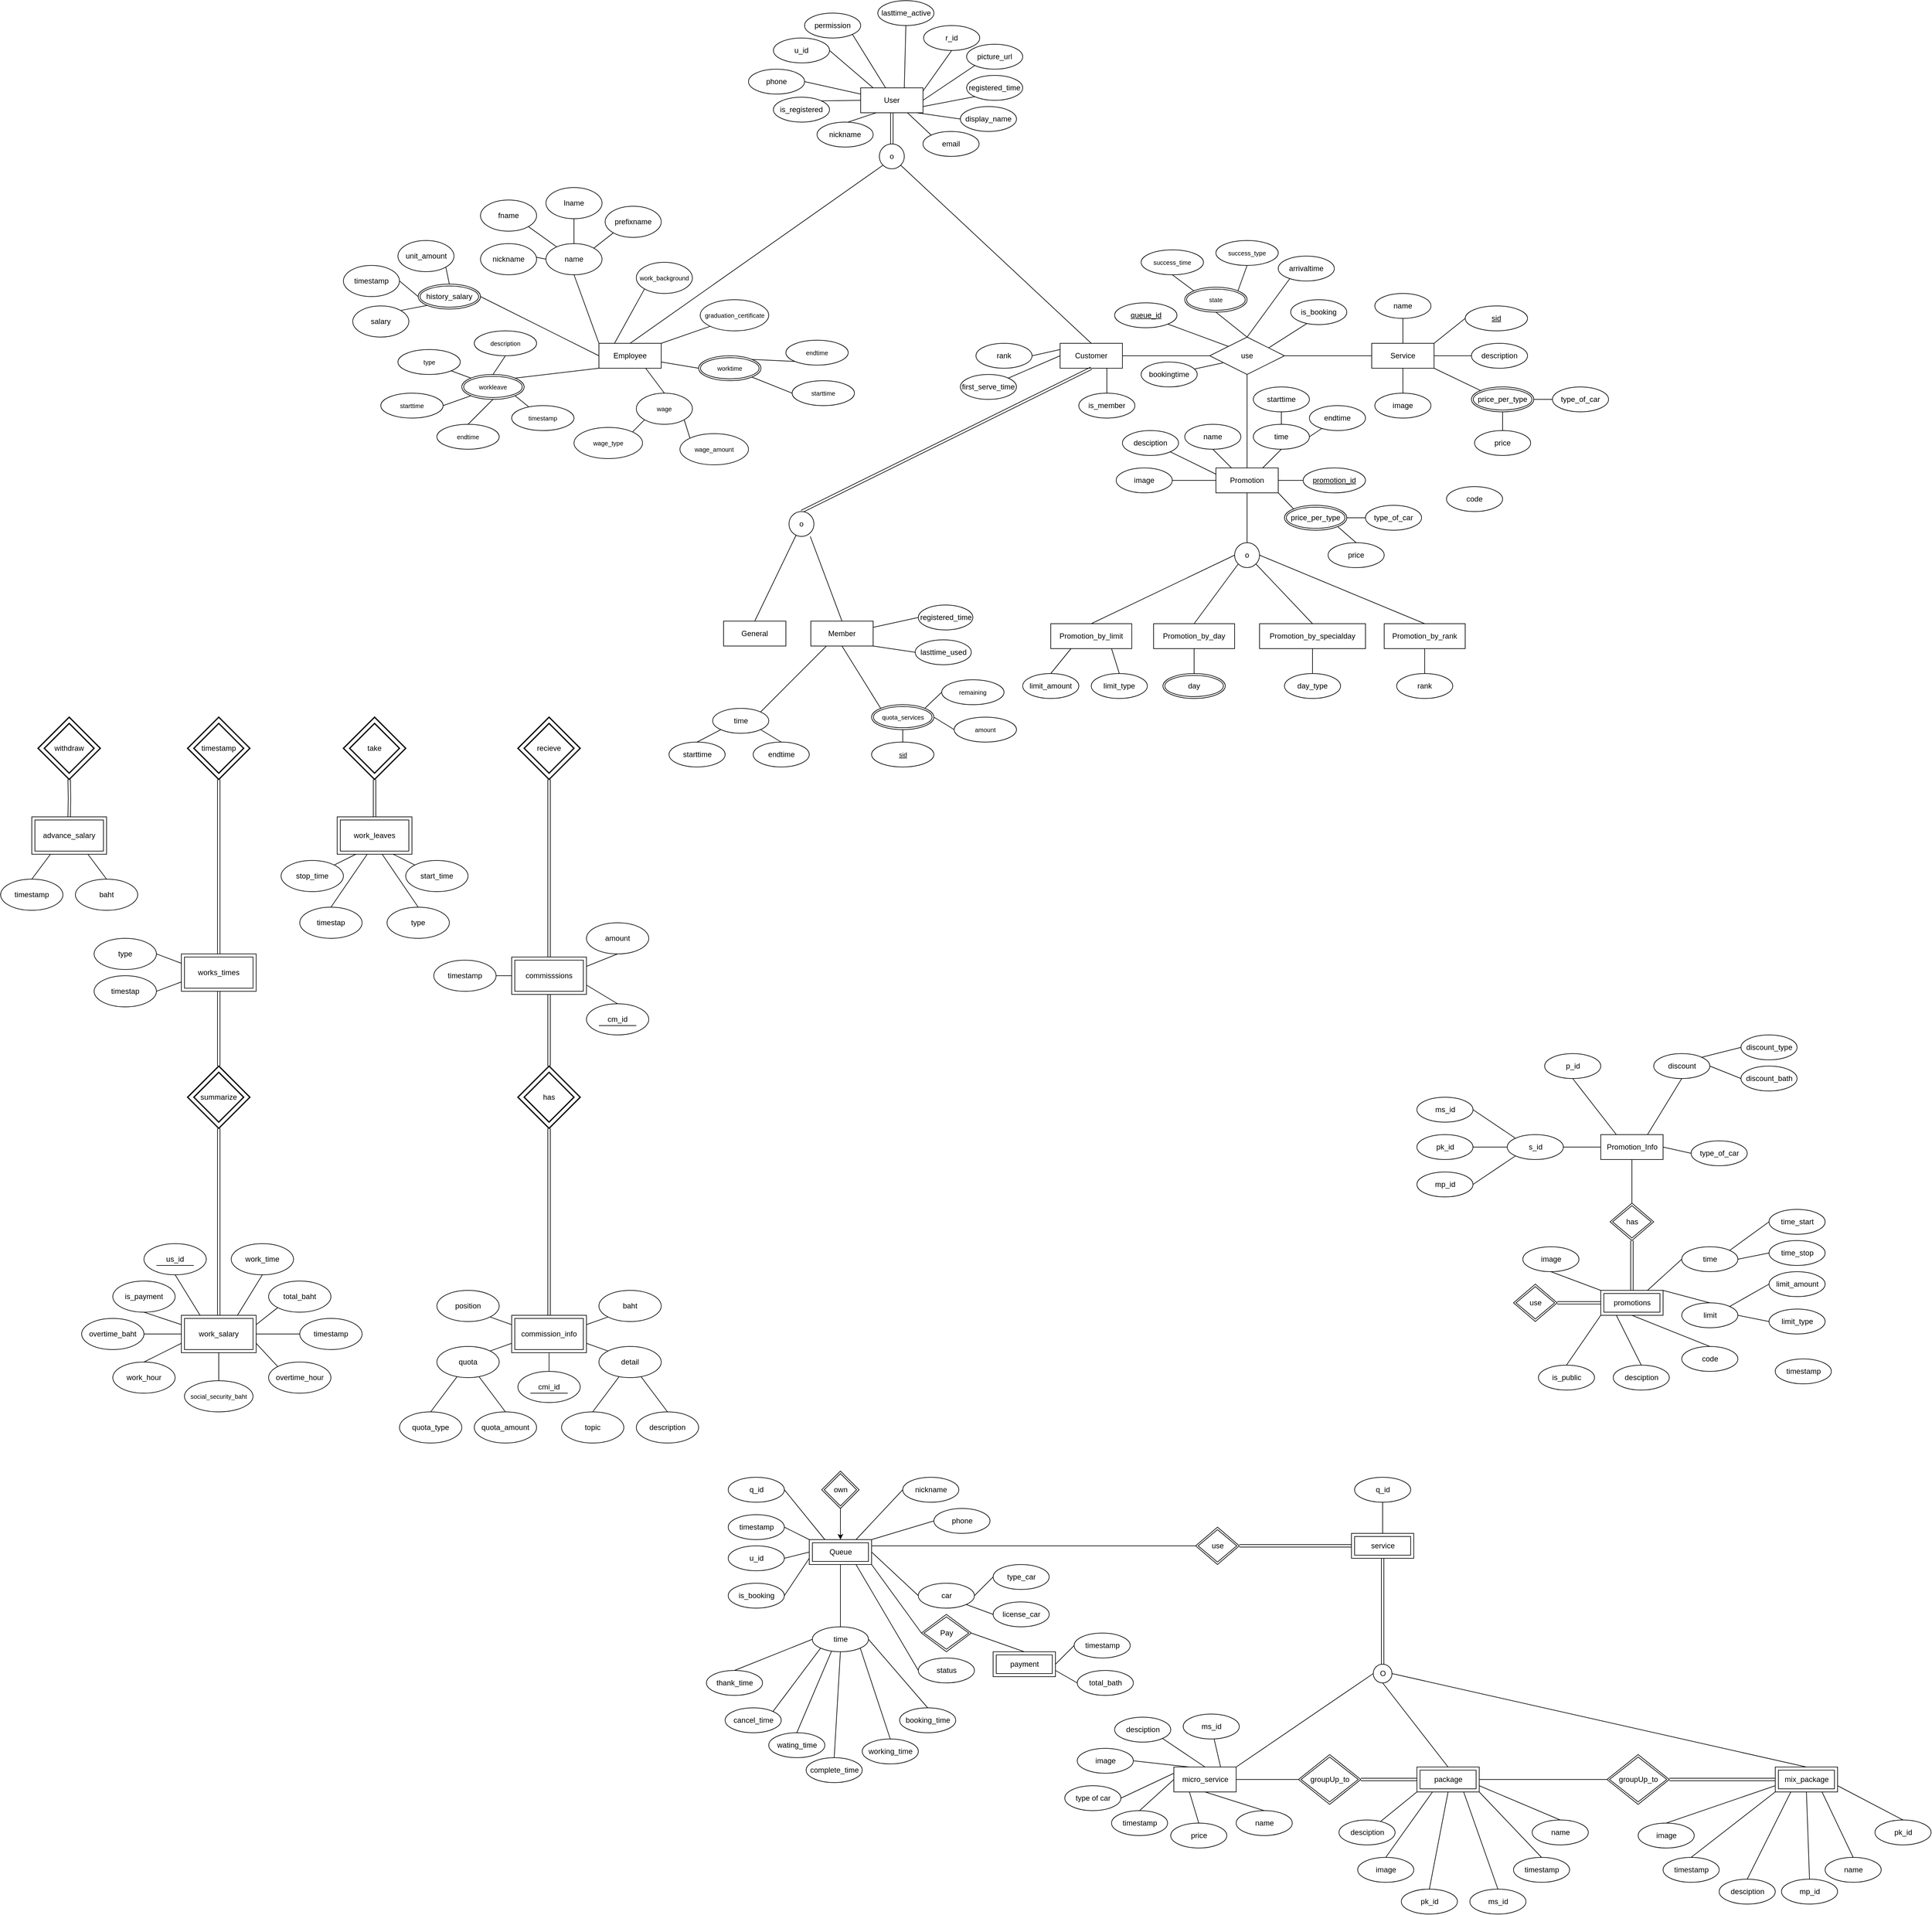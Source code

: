 <mxfile version="20.2.8" type="github">
  <diagram id="R2lEEEUBdFMjLlhIrx00" name="Page-1">
    <mxGraphModel dx="2102" dy="1364" grid="1" gridSize="10" guides="1" tooltips="1" connect="1" arrows="1" fold="1" page="1" pageScale="1" pageWidth="4681" pageHeight="3300" background="none" math="0" shadow="0" extFonts="Permanent Marker^https://fonts.googleapis.com/css?family=Permanent+Marker">
      <root>
        <mxCell id="0" />
        <mxCell id="1" parent="0" />
        <mxCell id="hB8N9sjjw06V4UvG1Mpu-104" style="edgeStyle=none;rounded=0;orthogonalLoop=1;jettySize=auto;html=1;exitX=1;exitY=0.75;exitDx=0;exitDy=0;entryX=0;entryY=0.5;entryDx=0;entryDy=0;fontSize=10;endArrow=none;endFill=0;" edge="1" parent="1" source="PzxKSnyha53FVGnrYv1--1" target="hB8N9sjjw06V4UvG1Mpu-103">
          <mxGeometry relative="1" as="geometry" />
        </mxCell>
        <mxCell id="hB8N9sjjw06V4UvG1Mpu-117" style="edgeStyle=none;rounded=0;orthogonalLoop=1;jettySize=auto;html=1;exitX=0;exitY=1;exitDx=0;exitDy=0;entryX=1;entryY=0;entryDx=0;entryDy=0;fontSize=10;endArrow=none;endFill=0;" edge="1" parent="1" source="PzxKSnyha53FVGnrYv1--1" target="hB8N9sjjw06V4UvG1Mpu-111">
          <mxGeometry relative="1" as="geometry" />
        </mxCell>
        <mxCell id="PzxKSnyha53FVGnrYv1--1" value="Employee" style="whiteSpace=wrap;html=1;align=center;" parent="1" vertex="1">
          <mxGeometry x="1000" y="640" width="100" height="40" as="geometry" />
        </mxCell>
        <mxCell id="PzxKSnyha53FVGnrYv1--6" value="User" style="whiteSpace=wrap;html=1;align=center;" parent="1" vertex="1">
          <mxGeometry x="1420" y="230" width="100" height="40" as="geometry" />
        </mxCell>
        <mxCell id="PzxKSnyha53FVGnrYv1--13" style="edgeStyle=none;orthogonalLoop=1;jettySize=auto;html=1;exitX=0;exitY=1;exitDx=0;exitDy=0;entryX=0.5;entryY=0;entryDx=0;entryDy=0;strokeColor=default;endArrow=none;endFill=0;rounded=0;" parent="1" source="PzxKSnyha53FVGnrYv1--7" target="PzxKSnyha53FVGnrYv1--1" edge="1">
          <mxGeometry relative="1" as="geometry" />
        </mxCell>
        <mxCell id="PzxKSnyha53FVGnrYv1--16" style="edgeStyle=none;rounded=0;orthogonalLoop=1;jettySize=auto;html=1;exitX=1;exitY=1;exitDx=0;exitDy=0;entryX=0.5;entryY=0;entryDx=0;entryDy=0;strokeColor=default;endArrow=none;endFill=0;" parent="1" source="PzxKSnyha53FVGnrYv1--7" target="PzxKSnyha53FVGnrYv1--8" edge="1">
          <mxGeometry relative="1" as="geometry" />
        </mxCell>
        <mxCell id="PzxKSnyha53FVGnrYv1--17" style="edgeStyle=none;rounded=0;orthogonalLoop=1;jettySize=auto;html=1;exitX=0.5;exitY=0;exitDx=0;exitDy=0;strokeColor=default;endArrow=none;endFill=0;entryX=0.5;entryY=1;entryDx=0;entryDy=0;shape=link;" parent="1" source="PzxKSnyha53FVGnrYv1--7" target="PzxKSnyha53FVGnrYv1--6" edge="1">
          <mxGeometry relative="1" as="geometry">
            <mxPoint x="1469.915" y="270" as="targetPoint" />
          </mxGeometry>
        </mxCell>
        <mxCell id="PzxKSnyha53FVGnrYv1--7" value="o" style="ellipse;whiteSpace=wrap;html=1;aspect=fixed;" parent="1" vertex="1">
          <mxGeometry x="1450" y="320" width="40" height="40" as="geometry" />
        </mxCell>
        <mxCell id="PzxKSnyha53FVGnrYv1--38" style="edgeStyle=none;rounded=0;orthogonalLoop=1;jettySize=auto;html=1;exitX=1;exitY=0.5;exitDx=0;exitDy=0;entryX=0;entryY=0.5;entryDx=0;entryDy=0;strokeColor=default;endArrow=none;endFill=0;" parent="1" source="PzxKSnyha53FVGnrYv1--8" target="PzxKSnyha53FVGnrYv1--37" edge="1">
          <mxGeometry relative="1" as="geometry" />
        </mxCell>
        <mxCell id="PzxKSnyha53FVGnrYv1--8" value="Customer" style="whiteSpace=wrap;html=1;align=center;" parent="1" vertex="1">
          <mxGeometry x="1740" y="640" width="100" height="40" as="geometry" />
        </mxCell>
        <mxCell id="hB8N9sjjw06V4UvG1Mpu-89" style="edgeStyle=none;rounded=0;orthogonalLoop=1;jettySize=auto;html=1;exitX=0.75;exitY=1;exitDx=0;exitDy=0;entryX=0.5;entryY=0;entryDx=0;entryDy=0;endArrow=none;endFill=0;" edge="1" parent="1" source="PzxKSnyha53FVGnrYv1--1" target="hB8N9sjjw06V4UvG1Mpu-88">
          <mxGeometry relative="1" as="geometry">
            <mxPoint x="1150" y="770.0" as="sourcePoint" />
          </mxGeometry>
        </mxCell>
        <mxCell id="PzxKSnyha53FVGnrYv1--26" style="edgeStyle=none;rounded=0;orthogonalLoop=1;jettySize=auto;html=1;exitX=0.5;exitY=0;exitDx=0;exitDy=0;entryX=0.5;entryY=1;entryDx=0;entryDy=0;strokeColor=default;endArrow=none;endFill=0;shape=link;" parent="1" source="PzxKSnyha53FVGnrYv1--25" target="PzxKSnyha53FVGnrYv1--8" edge="1">
          <mxGeometry relative="1" as="geometry" />
        </mxCell>
        <mxCell id="PzxKSnyha53FVGnrYv1--29" style="edgeStyle=none;rounded=0;orthogonalLoop=1;jettySize=auto;html=1;exitX=1;exitY=1;exitDx=0;exitDy=0;entryX=0.5;entryY=0;entryDx=0;entryDy=0;strokeColor=default;endArrow=none;endFill=0;" parent="1" target="PzxKSnyha53FVGnrYv1--28" edge="1">
          <mxGeometry relative="1" as="geometry">
            <mxPoint x="1339.142" y="950.002" as="sourcePoint" />
          </mxGeometry>
        </mxCell>
        <mxCell id="PzxKSnyha53FVGnrYv1--30" style="edgeStyle=none;rounded=0;orthogonalLoop=1;jettySize=auto;html=1;entryX=0.5;entryY=0;entryDx=0;entryDy=0;strokeColor=default;endArrow=none;endFill=0;" parent="1" source="PzxKSnyha53FVGnrYv1--25" target="PzxKSnyha53FVGnrYv1--27" edge="1">
          <mxGeometry relative="1" as="geometry">
            <mxPoint x="1310.858" y="950.002" as="sourcePoint" />
          </mxGeometry>
        </mxCell>
        <mxCell id="PzxKSnyha53FVGnrYv1--25" value="o" style="ellipse;whiteSpace=wrap;html=1;aspect=fixed;" parent="1" vertex="1">
          <mxGeometry x="1305" y="910" width="40" height="40" as="geometry" />
        </mxCell>
        <mxCell id="PzxKSnyha53FVGnrYv1--27" value="General" style="whiteSpace=wrap;html=1;align=center;" parent="1" vertex="1">
          <mxGeometry x="1200" y="1085.86" width="100" height="40" as="geometry" />
        </mxCell>
        <mxCell id="hB8N9sjjw06V4UvG1Mpu-146" style="edgeStyle=none;rounded=0;orthogonalLoop=1;jettySize=auto;html=1;exitX=1;exitY=1;exitDx=0;exitDy=0;entryX=0;entryY=0.5;entryDx=0;entryDy=0;fontSize=10;endArrow=none;endFill=0;" edge="1" parent="1" source="PzxKSnyha53FVGnrYv1--28" target="pMIZkNUXwfwmyM_HFmga-14">
          <mxGeometry relative="1" as="geometry" />
        </mxCell>
        <mxCell id="PzxKSnyha53FVGnrYv1--28" value="Member" style="whiteSpace=wrap;html=1;align=center;" parent="1" vertex="1">
          <mxGeometry x="1340" y="1085.86" width="100" height="40" as="geometry" />
        </mxCell>
        <mxCell id="PzxKSnyha53FVGnrYv1--47" style="edgeStyle=none;rounded=0;orthogonalLoop=1;jettySize=auto;html=1;exitX=1;exitY=0.5;exitDx=0;exitDy=0;entryX=0;entryY=0.5;entryDx=0;entryDy=0;strokeColor=default;endArrow=none;endFill=0;" parent="1" source="PzxKSnyha53FVGnrYv1--37" edge="1">
          <mxGeometry relative="1" as="geometry">
            <mxPoint x="2240" y="660" as="targetPoint" />
          </mxGeometry>
        </mxCell>
        <mxCell id="7D9y4COe7_9ElpT_Iu1J-15" style="edgeStyle=none;rounded=0;orthogonalLoop=1;jettySize=auto;html=1;exitX=0.178;exitY=0.689;exitDx=0;exitDy=0;endArrow=none;endFill=0;exitPerimeter=0;" parent="1" source="PzxKSnyha53FVGnrYv1--37" target="7D9y4COe7_9ElpT_Iu1J-14" edge="1">
          <mxGeometry relative="1" as="geometry" />
        </mxCell>
        <mxCell id="7D9y4COe7_9ElpT_Iu1J-17" style="edgeStyle=none;rounded=0;orthogonalLoop=1;jettySize=auto;html=1;exitX=0.5;exitY=0;exitDx=0;exitDy=0;entryX=0.5;entryY=0;entryDx=0;entryDy=0;endArrow=none;endFill=0;" parent="1" source="PzxKSnyha53FVGnrYv1--37" target="7D9y4COe7_9ElpT_Iu1J-16" edge="1">
          <mxGeometry relative="1" as="geometry" />
        </mxCell>
        <mxCell id="7D9y4COe7_9ElpT_Iu1J-34" style="edgeStyle=none;rounded=0;orthogonalLoop=1;jettySize=auto;html=1;exitX=0.353;exitY=0.843;exitDx=0;exitDy=0;entryX=1;entryY=0;entryDx=0;entryDy=0;endArrow=none;endFill=0;exitPerimeter=0;" parent="1" source="PzxKSnyha53FVGnrYv1--37" target="7D9y4COe7_9ElpT_Iu1J-2" edge="1">
          <mxGeometry relative="1" as="geometry" />
        </mxCell>
        <mxCell id="7D9y4COe7_9ElpT_Iu1J-40" style="edgeStyle=none;rounded=0;orthogonalLoop=1;jettySize=auto;html=1;exitX=0.5;exitY=1;exitDx=0;exitDy=0;endArrow=none;endFill=0;" parent="1" source="PzxKSnyha53FVGnrYv1--37" target="7D9y4COe7_9ElpT_Iu1J-39" edge="1">
          <mxGeometry relative="1" as="geometry" />
        </mxCell>
        <mxCell id="PzxKSnyha53FVGnrYv1--37" value="use" style="shape=rhombus;perimeter=rhombusPerimeter;whiteSpace=wrap;html=1;align=center;" parent="1" vertex="1">
          <mxGeometry x="1980" y="630" width="120" height="60" as="geometry" />
        </mxCell>
        <mxCell id="7D9y4COe7_9ElpT_Iu1J-8" style="edgeStyle=none;rounded=0;orthogonalLoop=1;jettySize=auto;html=1;exitX=0.5;exitY=0;exitDx=0;exitDy=0;entryX=0.5;entryY=1;entryDx=0;entryDy=0;endArrow=none;endFill=0;" parent="1" source="PzxKSnyha53FVGnrYv1--49" target="7D9y4COe7_9ElpT_Iu1J-7" edge="1">
          <mxGeometry relative="1" as="geometry" />
        </mxCell>
        <mxCell id="7D9y4COe7_9ElpT_Iu1J-10" style="edgeStyle=none;rounded=0;orthogonalLoop=1;jettySize=auto;html=1;exitX=1;exitY=0;exitDx=0;exitDy=0;entryX=0;entryY=0.5;entryDx=0;entryDy=0;endArrow=none;endFill=0;" parent="1" source="PzxKSnyha53FVGnrYv1--49" target="7D9y4COe7_9ElpT_Iu1J-23" edge="1">
          <mxGeometry relative="1" as="geometry">
            <mxPoint x="2390" y="600" as="targetPoint" />
          </mxGeometry>
        </mxCell>
        <mxCell id="7D9y4COe7_9ElpT_Iu1J-19" style="edgeStyle=none;rounded=0;orthogonalLoop=1;jettySize=auto;html=1;exitX=1;exitY=0.5;exitDx=0;exitDy=0;entryX=0;entryY=0.5;entryDx=0;entryDy=0;endArrow=none;endFill=0;" parent="1" source="PzxKSnyha53FVGnrYv1--49" target="7D9y4COe7_9ElpT_Iu1J-18" edge="1">
          <mxGeometry relative="1" as="geometry" />
        </mxCell>
        <mxCell id="7D9y4COe7_9ElpT_Iu1J-22" style="edgeStyle=none;rounded=0;orthogonalLoop=1;jettySize=auto;html=1;exitX=0.5;exitY=1;exitDx=0;exitDy=0;entryX=0.5;entryY=0;entryDx=0;entryDy=0;endArrow=none;endFill=0;" parent="1" source="PzxKSnyha53FVGnrYv1--49" target="7D9y4COe7_9ElpT_Iu1J-21" edge="1">
          <mxGeometry relative="1" as="geometry" />
        </mxCell>
        <mxCell id="7D9y4COe7_9ElpT_Iu1J-25" style="edgeStyle=none;rounded=0;orthogonalLoop=1;jettySize=auto;html=1;exitX=1;exitY=1;exitDx=0;exitDy=0;entryX=0;entryY=0;entryDx=0;entryDy=0;endArrow=none;endFill=0;" parent="1" source="PzxKSnyha53FVGnrYv1--49" target="7D9y4COe7_9ElpT_Iu1J-24" edge="1">
          <mxGeometry relative="1" as="geometry" />
        </mxCell>
        <mxCell id="PzxKSnyha53FVGnrYv1--49" value="Service" style="whiteSpace=wrap;html=1;align=center;" parent="1" vertex="1">
          <mxGeometry x="2240" y="640" width="100" height="40" as="geometry" />
        </mxCell>
        <mxCell id="pMIZkNUXwfwmyM_HFmga-250" style="edgeStyle=none;rounded=0;orthogonalLoop=1;jettySize=auto;html=1;exitX=0;exitY=0.5;exitDx=0;exitDy=0;entryX=1;entryY=0.5;entryDx=0;entryDy=0;fontColor=none;endArrow=none;endFill=0;" edge="1" parent="1" source="PzxKSnyha53FVGnrYv1--60" target="pMIZkNUXwfwmyM_HFmga-38">
          <mxGeometry relative="1" as="geometry" />
        </mxCell>
        <mxCell id="pMIZkNUXwfwmyM_HFmga-251" style="edgeStyle=none;rounded=0;orthogonalLoop=1;jettySize=auto;html=1;exitX=0.25;exitY=0;exitDx=0;exitDy=0;entryX=0.5;entryY=1;entryDx=0;entryDy=0;fontColor=none;endArrow=none;endFill=0;" edge="1" parent="1" source="PzxKSnyha53FVGnrYv1--60" target="pMIZkNUXwfwmyM_HFmga-39">
          <mxGeometry relative="1" as="geometry" />
        </mxCell>
        <mxCell id="pMIZkNUXwfwmyM_HFmga-252" style="edgeStyle=none;rounded=0;orthogonalLoop=1;jettySize=auto;html=1;exitX=0.75;exitY=0;exitDx=0;exitDy=0;entryX=0.5;entryY=1;entryDx=0;entryDy=0;fontColor=none;endArrow=none;endFill=0;" edge="1" parent="1" source="PzxKSnyha53FVGnrYv1--60" target="pMIZkNUXwfwmyM_HFmga-40">
          <mxGeometry relative="1" as="geometry" />
        </mxCell>
        <mxCell id="pMIZkNUXwfwmyM_HFmga-253" style="edgeStyle=none;rounded=0;orthogonalLoop=1;jettySize=auto;html=1;exitX=1;exitY=0.5;exitDx=0;exitDy=0;entryX=0;entryY=0.5;entryDx=0;entryDy=0;fontColor=none;endArrow=none;endFill=0;" edge="1" parent="1" source="PzxKSnyha53FVGnrYv1--60" target="pMIZkNUXwfwmyM_HFmga-37">
          <mxGeometry relative="1" as="geometry" />
        </mxCell>
        <mxCell id="pMIZkNUXwfwmyM_HFmga-257" style="edgeStyle=none;rounded=0;orthogonalLoop=1;jettySize=auto;html=1;exitX=0.5;exitY=1;exitDx=0;exitDy=0;entryX=0.5;entryY=0;entryDx=0;entryDy=0;fontColor=none;endArrow=none;endFill=0;" edge="1" parent="1" source="PzxKSnyha53FVGnrYv1--60" target="pMIZkNUXwfwmyM_HFmga-244">
          <mxGeometry relative="1" as="geometry" />
        </mxCell>
        <mxCell id="PzxKSnyha53FVGnrYv1--60" value="Promotion_Info" style="whiteSpace=wrap;html=1;align=center;" parent="1" vertex="1">
          <mxGeometry x="2607.5" y="1910" width="100" height="40" as="geometry" />
        </mxCell>
        <mxCell id="7D9y4COe7_9ElpT_Iu1J-2" value="is_booking" style="ellipse;whiteSpace=wrap;html=1;align=center;" parent="1" vertex="1">
          <mxGeometry x="2110" y="570" width="90" height="40" as="geometry" />
        </mxCell>
        <mxCell id="zKtCxsfTcgN2iYhmThE1-21" style="edgeStyle=none;rounded=0;jumpStyle=none;orthogonalLoop=1;jettySize=auto;html=1;exitX=1;exitY=0.5;exitDx=0;exitDy=0;entryX=0;entryY=0.5;entryDx=0;entryDy=0;fontSize=8;startArrow=none;startFill=0;endArrow=none;endFill=0;" parent="1" source="hB8N9sjjw06V4UvG1Mpu-83" target="PzxKSnyha53FVGnrYv1--1" edge="1">
          <mxGeometry relative="1" as="geometry">
            <mxPoint x="890.0" y="685" as="sourcePoint" />
          </mxGeometry>
        </mxCell>
        <mxCell id="7D9y4COe7_9ElpT_Iu1J-7" value="name" style="ellipse;whiteSpace=wrap;html=1;align=center;" parent="1" vertex="1">
          <mxGeometry x="2245" y="560" width="90" height="40" as="geometry" />
        </mxCell>
        <mxCell id="7D9y4COe7_9ElpT_Iu1J-14" value="bookingtime" style="ellipse;whiteSpace=wrap;html=1;align=center;" parent="1" vertex="1">
          <mxGeometry x="1870" y="670" width="90" height="40" as="geometry" />
        </mxCell>
        <mxCell id="7D9y4COe7_9ElpT_Iu1J-16" value="arrivaltime" style="ellipse;whiteSpace=wrap;html=1;align=center;" parent="1" vertex="1">
          <mxGeometry x="2090" y="500" width="90" height="40" as="geometry" />
        </mxCell>
        <mxCell id="7D9y4COe7_9ElpT_Iu1J-18" value="description" style="ellipse;whiteSpace=wrap;html=1;align=center;" parent="1" vertex="1">
          <mxGeometry x="2400" y="640" width="90" height="40" as="geometry" />
        </mxCell>
        <mxCell id="hB8N9sjjw06V4UvG1Mpu-148" style="edgeStyle=none;rounded=0;orthogonalLoop=1;jettySize=auto;html=1;exitX=0;exitY=1;exitDx=0;exitDy=0;entryX=0.5;entryY=0;entryDx=0;entryDy=0;fontSize=10;endArrow=none;endFill=0;" edge="1" parent="1" source="pMIZkNUXwfwmyM_HFmga-5" target="pMIZkNUXwfwmyM_HFmga-6">
          <mxGeometry relative="1" as="geometry" />
        </mxCell>
        <mxCell id="hB8N9sjjw06V4UvG1Mpu-149" style="edgeStyle=none;rounded=0;orthogonalLoop=1;jettySize=auto;html=1;exitX=1;exitY=1;exitDx=0;exitDy=0;entryX=0.5;entryY=0;entryDx=0;entryDy=0;fontSize=10;endArrow=none;endFill=0;" edge="1" parent="1" source="pMIZkNUXwfwmyM_HFmga-5" target="hB8N9sjjw06V4UvG1Mpu-147">
          <mxGeometry relative="1" as="geometry" />
        </mxCell>
        <mxCell id="pMIZkNUXwfwmyM_HFmga-5" value="time" style="ellipse;whiteSpace=wrap;html=1;align=center;" parent="1" vertex="1">
          <mxGeometry x="1182.5" y="1225.86" width="90" height="40" as="geometry" />
        </mxCell>
        <mxCell id="pMIZkNUXwfwmyM_HFmga-6" value="starttime" style="ellipse;whiteSpace=wrap;html=1;align=center;" parent="1" vertex="1">
          <mxGeometry x="1112.5" y="1280" width="90" height="40" as="geometry" />
        </mxCell>
        <mxCell id="pMIZkNUXwfwmyM_HFmga-12" value="registered_time" style="ellipse;whiteSpace=wrap;html=1;align=center;" parent="1" vertex="1">
          <mxGeometry x="1512.5" y="1060" width="87.5" height="40" as="geometry" />
        </mxCell>
        <mxCell id="pMIZkNUXwfwmyM_HFmga-14" value="lasttime_used" style="ellipse;whiteSpace=wrap;html=1;align=center;" parent="1" vertex="1">
          <mxGeometry x="1507.5" y="1115.86" width="90" height="40" as="geometry" />
        </mxCell>
        <mxCell id="pMIZkNUXwfwmyM_HFmga-19" value="" style="endArrow=none;html=1;rounded=0;entryX=0.25;entryY=1;entryDx=0;entryDy=0;exitX=1;exitY=0;exitDx=0;exitDy=0;" parent="1" source="pMIZkNUXwfwmyM_HFmga-5" target="PzxKSnyha53FVGnrYv1--28" edge="1">
          <mxGeometry width="50" height="50" relative="1" as="geometry">
            <mxPoint x="1340" y="1165.86" as="sourcePoint" />
            <mxPoint x="1350" y="1135.86" as="targetPoint" />
          </mxGeometry>
        </mxCell>
        <mxCell id="pMIZkNUXwfwmyM_HFmga-20" value="" style="endArrow=none;html=1;rounded=0;entryX=0.25;entryY=1;entryDx=0;entryDy=0;exitX=0;exitY=0;exitDx=0;exitDy=0;" parent="1" source="hB8N9sjjw06V4UvG1Mpu-145" edge="1">
          <mxGeometry width="50" height="50" relative="1" as="geometry">
            <mxPoint x="1439.785" y="1187.038" as="sourcePoint" />
            <mxPoint x="1390" y="1125.86" as="targetPoint" />
          </mxGeometry>
        </mxCell>
        <mxCell id="pMIZkNUXwfwmyM_HFmga-25" value="" style="endArrow=none;html=1;rounded=0;entryX=1;entryY=0.25;entryDx=0;entryDy=0;exitX=0;exitY=0.5;exitDx=0;exitDy=0;" parent="1" source="pMIZkNUXwfwmyM_HFmga-12" target="PzxKSnyha53FVGnrYv1--28" edge="1">
          <mxGeometry width="50" height="50" relative="1" as="geometry">
            <mxPoint x="1480" y="1065.86" as="sourcePoint" />
            <mxPoint x="1440" y="1090.0" as="targetPoint" />
          </mxGeometry>
        </mxCell>
        <mxCell id="pMIZkNUXwfwmyM_HFmga-26" value="rank" style="ellipse;whiteSpace=wrap;html=1;align=center;" parent="1" vertex="1">
          <mxGeometry x="1605" y="640" width="90" height="40" as="geometry" />
        </mxCell>
        <mxCell id="7D9y4COe7_9ElpT_Iu1J-21" value="image" style="ellipse;whiteSpace=wrap;html=1;align=center;" parent="1" vertex="1">
          <mxGeometry x="2245" y="720" width="90" height="40" as="geometry" />
        </mxCell>
        <mxCell id="7D9y4COe7_9ElpT_Iu1J-23" value="sid" style="ellipse;whiteSpace=wrap;html=1;align=center;fontStyle=4;" parent="1" vertex="1">
          <mxGeometry x="2390" y="580" width="100" height="40" as="geometry" />
        </mxCell>
        <mxCell id="pMIZkNUXwfwmyM_HFmga-27" value="first_serve_time" style="ellipse;whiteSpace=wrap;html=1;align=center;" parent="1" vertex="1">
          <mxGeometry x="1580" y="690" width="90" height="40" as="geometry" />
        </mxCell>
        <mxCell id="7D9y4COe7_9ElpT_Iu1J-29" style="edgeStyle=none;rounded=0;orthogonalLoop=1;jettySize=auto;html=1;exitX=1;exitY=0.5;exitDx=0;exitDy=0;endArrow=none;endFill=0;" parent="1" source="7D9y4COe7_9ElpT_Iu1J-24" target="7D9y4COe7_9ElpT_Iu1J-26" edge="1">
          <mxGeometry relative="1" as="geometry" />
        </mxCell>
        <mxCell id="pMIZkNUXwfwmyM_HFmga-30" value="is_member" style="ellipse;whiteSpace=wrap;html=1;align=center;" parent="1" vertex="1">
          <mxGeometry x="1770" y="720" width="90" height="40" as="geometry" />
        </mxCell>
        <mxCell id="7D9y4COe7_9ElpT_Iu1J-31" style="edgeStyle=none;rounded=0;orthogonalLoop=1;jettySize=auto;html=1;exitX=0.5;exitY=1;exitDx=0;exitDy=0;entryX=0.5;entryY=0;entryDx=0;entryDy=0;endArrow=none;endFill=0;" parent="1" source="7D9y4COe7_9ElpT_Iu1J-24" target="7D9y4COe7_9ElpT_Iu1J-30" edge="1">
          <mxGeometry relative="1" as="geometry" />
        </mxCell>
        <mxCell id="pMIZkNUXwfwmyM_HFmga-31" style="edgeStyle=none;rounded=0;orthogonalLoop=1;jettySize=auto;html=1;exitX=0;exitY=1;exitDx=0;exitDy=0;entryX=1;entryY=0.5;entryDx=0;entryDy=0;strokeColor=default;endArrow=none;endFill=0;" parent="1" target="pMIZkNUXwfwmyM_HFmga-26" edge="1">
          <mxGeometry relative="1" as="geometry">
            <mxPoint x="1739.998" y="650.002" as="sourcePoint" />
            <mxPoint x="1684.14" y="715.86" as="targetPoint" />
          </mxGeometry>
        </mxCell>
        <mxCell id="7D9y4COe7_9ElpT_Iu1J-24" value="price_per_type" style="ellipse;shape=doubleEllipse;margin=3;whiteSpace=wrap;html=1;align=center;" parent="1" vertex="1">
          <mxGeometry x="2400" y="710" width="100" height="40" as="geometry" />
        </mxCell>
        <mxCell id="pMIZkNUXwfwmyM_HFmga-32" style="edgeStyle=none;rounded=0;orthogonalLoop=1;jettySize=auto;html=1;exitX=0;exitY=1;exitDx=0;exitDy=0;entryX=1;entryY=0;entryDx=0;entryDy=0;strokeColor=default;endArrow=none;endFill=0;" parent="1" target="pMIZkNUXwfwmyM_HFmga-27" edge="1">
          <mxGeometry relative="1" as="geometry">
            <mxPoint x="1739.998" y="660.002" as="sourcePoint" />
            <mxPoint x="1684.14" y="725.86" as="targetPoint" />
          </mxGeometry>
        </mxCell>
        <mxCell id="7D9y4COe7_9ElpT_Iu1J-26" value="type_of_car" style="ellipse;whiteSpace=wrap;html=1;align=center;" parent="1" vertex="1">
          <mxGeometry x="2530" y="710" width="90" height="40" as="geometry" />
        </mxCell>
        <mxCell id="pMIZkNUXwfwmyM_HFmga-33" style="edgeStyle=none;rounded=0;orthogonalLoop=1;jettySize=auto;html=1;exitX=0.75;exitY=1;exitDx=0;exitDy=0;entryX=0.5;entryY=0;entryDx=0;entryDy=0;strokeColor=default;endArrow=none;endFill=0;" parent="1" target="pMIZkNUXwfwmyM_HFmga-30" edge="1" source="PzxKSnyha53FVGnrYv1--8">
          <mxGeometry relative="1" as="geometry">
            <mxPoint x="1739.998" y="674.142" as="sourcePoint" />
            <mxPoint x="1684.14" y="740" as="targetPoint" />
          </mxGeometry>
        </mxCell>
        <mxCell id="7D9y4COe7_9ElpT_Iu1J-30" value="price" style="ellipse;whiteSpace=wrap;html=1;align=center;" parent="1" vertex="1">
          <mxGeometry x="2405" y="780" width="90" height="40" as="geometry" />
        </mxCell>
        <mxCell id="7D9y4COe7_9ElpT_Iu1J-33" style="edgeStyle=none;rounded=0;orthogonalLoop=1;jettySize=auto;html=1;exitX=1;exitY=1;exitDx=0;exitDy=0;entryX=0;entryY=0;entryDx=0;entryDy=0;endArrow=none;endFill=0;" parent="1" source="7D9y4COe7_9ElpT_Iu1J-32" target="PzxKSnyha53FVGnrYv1--37" edge="1">
          <mxGeometry relative="1" as="geometry" />
        </mxCell>
        <mxCell id="7D9y4COe7_9ElpT_Iu1J-32" value="queue_id" style="ellipse;whiteSpace=wrap;html=1;align=center;fontStyle=4;" parent="1" vertex="1">
          <mxGeometry x="1827.5" y="575" width="100" height="40" as="geometry" />
        </mxCell>
        <mxCell id="zKtCxsfTcgN2iYhmThE1-20" style="edgeStyle=none;rounded=0;jumpStyle=none;orthogonalLoop=1;jettySize=auto;html=1;exitX=0.5;exitY=1;exitDx=0;exitDy=0;entryX=0;entryY=0;entryDx=0;entryDy=0;fontSize=8;startArrow=none;startFill=0;endArrow=none;endFill=0;" parent="1" source="zKtCxsfTcgN2iYhmThE1-2" target="PzxKSnyha53FVGnrYv1--1" edge="1">
          <mxGeometry relative="1" as="geometry">
            <mxPoint x="1010" y="530" as="targetPoint" />
          </mxGeometry>
        </mxCell>
        <mxCell id="zKtCxsfTcgN2iYhmThE1-44" style="edgeStyle=none;rounded=0;jumpStyle=none;orthogonalLoop=1;jettySize=auto;html=1;fontSize=10;startArrow=none;startFill=0;endArrow=none;endFill=0;" parent="1" source="zKtCxsfTcgN2iYhmThE1-2" target="zKtCxsfTcgN2iYhmThE1-41" edge="1">
          <mxGeometry relative="1" as="geometry" />
        </mxCell>
        <mxCell id="hB8N9sjjw06V4UvG1Mpu-126" style="edgeStyle=none;rounded=0;orthogonalLoop=1;jettySize=auto;html=1;exitX=1;exitY=0;exitDx=0;exitDy=0;entryX=0;entryY=1;entryDx=0;entryDy=0;fontSize=10;endArrow=none;endFill=0;" edge="1" parent="1" source="zKtCxsfTcgN2iYhmThE1-2" target="hB8N9sjjw06V4UvG1Mpu-125">
          <mxGeometry relative="1" as="geometry" />
        </mxCell>
        <mxCell id="hB8N9sjjw06V4UvG1Mpu-128" style="edgeStyle=none;rounded=0;orthogonalLoop=1;jettySize=auto;html=1;exitX=0;exitY=0.5;exitDx=0;exitDy=0;entryX=0.999;entryY=0.438;entryDx=0;entryDy=0;entryPerimeter=0;fontSize=10;endArrow=none;endFill=0;" edge="1" parent="1" source="zKtCxsfTcgN2iYhmThE1-2" target="hB8N9sjjw06V4UvG1Mpu-127">
          <mxGeometry relative="1" as="geometry" />
        </mxCell>
        <mxCell id="zKtCxsfTcgN2iYhmThE1-2" value="name" style="ellipse;whiteSpace=wrap;html=1;" parent="1" vertex="1">
          <mxGeometry x="915" y="480" width="90" height="50" as="geometry" />
        </mxCell>
        <mxCell id="zKtCxsfTcgN2iYhmThE1-15" style="edgeStyle=none;rounded=0;jumpStyle=none;orthogonalLoop=1;jettySize=auto;html=1;exitX=0;exitY=1;exitDx=0;exitDy=0;entryX=0.25;entryY=0;entryDx=0;entryDy=0;fontSize=8;startArrow=none;startFill=0;endArrow=none;endFill=0;" parent="1" source="zKtCxsfTcgN2iYhmThE1-5" target="PzxKSnyha53FVGnrYv1--1" edge="1">
          <mxGeometry relative="1" as="geometry" />
        </mxCell>
        <mxCell id="zKtCxsfTcgN2iYhmThE1-5" value="&lt;span style=&quot;font-size: 10px;&quot;&gt;work_background&lt;/span&gt;" style="ellipse;whiteSpace=wrap;html=1;" parent="1" vertex="1">
          <mxGeometry x="1060" y="510" width="90" height="50" as="geometry" />
        </mxCell>
        <mxCell id="zKtCxsfTcgN2iYhmThE1-17" style="edgeStyle=none;rounded=0;jumpStyle=none;orthogonalLoop=1;jettySize=auto;html=1;exitX=0;exitY=1;exitDx=0;exitDy=0;entryX=1;entryY=0;entryDx=0;entryDy=0;fontSize=8;startArrow=none;startFill=0;endArrow=none;endFill=0;" parent="1" source="zKtCxsfTcgN2iYhmThE1-6" target="PzxKSnyha53FVGnrYv1--1" edge="1">
          <mxGeometry relative="1" as="geometry" />
        </mxCell>
        <mxCell id="zKtCxsfTcgN2iYhmThE1-6" value="&lt;font style=&quot;font-size: 10px;&quot;&gt;graduation_certificate&lt;/font&gt;" style="ellipse;whiteSpace=wrap;html=1;" parent="1" vertex="1">
          <mxGeometry x="1162.5" y="570" width="110" height="50" as="geometry" />
        </mxCell>
        <mxCell id="zKtCxsfTcgN2iYhmThE1-41" value="lname" style="ellipse;whiteSpace=wrap;html=1;" parent="1" vertex="1">
          <mxGeometry x="915" y="390" width="90" height="50" as="geometry" />
        </mxCell>
        <mxCell id="zKtCxsfTcgN2iYhmThE1-46" style="edgeStyle=none;rounded=0;jumpStyle=none;orthogonalLoop=1;jettySize=auto;html=1;exitX=1;exitY=1;exitDx=0;exitDy=0;fontSize=10;startArrow=none;startFill=0;endArrow=none;endFill=0;" parent="1" source="zKtCxsfTcgN2iYhmThE1-42" target="zKtCxsfTcgN2iYhmThE1-2" edge="1">
          <mxGeometry relative="1" as="geometry" />
        </mxCell>
        <mxCell id="zKtCxsfTcgN2iYhmThE1-42" value="fname" style="ellipse;whiteSpace=wrap;html=1;" parent="1" vertex="1">
          <mxGeometry x="810" y="410" width="90" height="50" as="geometry" />
        </mxCell>
        <mxCell id="hB8N9sjjw06V4UvG1Mpu-137" style="edgeStyle=none;rounded=0;orthogonalLoop=1;jettySize=auto;html=1;exitX=1;exitY=0;exitDx=0;exitDy=0;entryX=0;entryY=1;entryDx=0;entryDy=0;fontSize=10;endArrow=none;endFill=0;" edge="1" parent="1" source="zKtCxsfTcgN2iYhmThE1-47" target="hB8N9sjjw06V4UvG1Mpu-83">
          <mxGeometry relative="1" as="geometry" />
        </mxCell>
        <mxCell id="zKtCxsfTcgN2iYhmThE1-47" value="salary" style="ellipse;whiteSpace=wrap;html=1;" parent="1" vertex="1">
          <mxGeometry x="605" y="580" width="90" height="50" as="geometry" />
        </mxCell>
        <mxCell id="zKtCxsfTcgN2iYhmThE1-52" style="edgeStyle=none;rounded=0;jumpStyle=none;orthogonalLoop=1;jettySize=auto;html=1;exitX=1;exitY=1;exitDx=0;exitDy=0;fontSize=10;startArrow=none;startFill=0;endArrow=none;endFill=0;entryX=0.5;entryY=0;entryDx=0;entryDy=0;" parent="1" source="zKtCxsfTcgN2iYhmThE1-48" target="hB8N9sjjw06V4UvG1Mpu-83" edge="1">
          <mxGeometry relative="1" as="geometry">
            <mxPoint x="671.48" y="602.6" as="targetPoint" />
          </mxGeometry>
        </mxCell>
        <mxCell id="pMIZkNUXwfwmyM_HFmga-34" value="ms_id" style="ellipse;whiteSpace=wrap;html=1;align=center;" parent="1" vertex="1">
          <mxGeometry x="2312.5" y="1850" width="90" height="40" as="geometry" />
        </mxCell>
        <mxCell id="zKtCxsfTcgN2iYhmThE1-48" value="unit_amount" style="ellipse;whiteSpace=wrap;html=1;" parent="1" vertex="1">
          <mxGeometry x="677.5" y="475" width="90" height="50" as="geometry" />
        </mxCell>
        <mxCell id="pMIZkNUXwfwmyM_HFmga-35" value="pk_id" style="ellipse;whiteSpace=wrap;html=1;align=center;" parent="1" vertex="1">
          <mxGeometry x="2312.5" y="1910" width="90" height="40" as="geometry" />
        </mxCell>
        <mxCell id="pMIZkNUXwfwmyM_HFmga-36" value="mp_id" style="ellipse;whiteSpace=wrap;html=1;align=center;" parent="1" vertex="1">
          <mxGeometry x="2312.5" y="1970" width="90" height="40" as="geometry" />
        </mxCell>
        <mxCell id="pMIZkNUXwfwmyM_HFmga-37" value="type_of_car" style="ellipse;whiteSpace=wrap;html=1;align=center;" parent="1" vertex="1">
          <mxGeometry x="2752.5" y="1920" width="90" height="40" as="geometry" />
        </mxCell>
        <mxCell id="pMIZkNUXwfwmyM_HFmga-247" style="edgeStyle=none;rounded=0;orthogonalLoop=1;jettySize=auto;html=1;exitX=0;exitY=0.5;exitDx=0;exitDy=0;entryX=1;entryY=0.5;entryDx=0;entryDy=0;fontColor=none;endArrow=none;endFill=0;" edge="1" parent="1" source="pMIZkNUXwfwmyM_HFmga-38" target="pMIZkNUXwfwmyM_HFmga-35">
          <mxGeometry relative="1" as="geometry" />
        </mxCell>
        <mxCell id="pMIZkNUXwfwmyM_HFmga-248" style="edgeStyle=none;rounded=0;orthogonalLoop=1;jettySize=auto;html=1;exitX=0;exitY=0;exitDx=0;exitDy=0;entryX=1;entryY=0.5;entryDx=0;entryDy=0;fontColor=none;endArrow=none;endFill=0;" edge="1" parent="1" source="pMIZkNUXwfwmyM_HFmga-38" target="pMIZkNUXwfwmyM_HFmga-34">
          <mxGeometry relative="1" as="geometry" />
        </mxCell>
        <mxCell id="pMIZkNUXwfwmyM_HFmga-249" style="edgeStyle=none;rounded=0;orthogonalLoop=1;jettySize=auto;html=1;exitX=0;exitY=1;exitDx=0;exitDy=0;entryX=1;entryY=0.5;entryDx=0;entryDy=0;fontColor=none;endArrow=none;endFill=0;" edge="1" parent="1" source="pMIZkNUXwfwmyM_HFmga-38" target="pMIZkNUXwfwmyM_HFmga-36">
          <mxGeometry relative="1" as="geometry" />
        </mxCell>
        <mxCell id="pMIZkNUXwfwmyM_HFmga-38" value="s_id" style="ellipse;whiteSpace=wrap;html=1;align=center;" parent="1" vertex="1">
          <mxGeometry x="2457.5" y="1910" width="90" height="40" as="geometry" />
        </mxCell>
        <mxCell id="pMIZkNUXwfwmyM_HFmga-39" value="p_id" style="ellipse;whiteSpace=wrap;html=1;align=center;" parent="1" vertex="1">
          <mxGeometry x="2517.5" y="1780" width="90" height="40" as="geometry" />
        </mxCell>
        <mxCell id="pMIZkNUXwfwmyM_HFmga-254" style="edgeStyle=none;rounded=0;orthogonalLoop=1;jettySize=auto;html=1;exitX=1;exitY=0;exitDx=0;exitDy=0;entryX=0;entryY=0.5;entryDx=0;entryDy=0;fontColor=none;endArrow=none;endFill=0;" edge="1" parent="1" source="pMIZkNUXwfwmyM_HFmga-40" target="pMIZkNUXwfwmyM_HFmga-41">
          <mxGeometry relative="1" as="geometry" />
        </mxCell>
        <mxCell id="pMIZkNUXwfwmyM_HFmga-256" style="edgeStyle=none;rounded=0;orthogonalLoop=1;jettySize=auto;html=1;exitX=1;exitY=0.5;exitDx=0;exitDy=0;entryX=0;entryY=0.5;entryDx=0;entryDy=0;fontColor=none;endArrow=none;endFill=0;" edge="1" parent="1" source="pMIZkNUXwfwmyM_HFmga-40" target="pMIZkNUXwfwmyM_HFmga-42">
          <mxGeometry relative="1" as="geometry" />
        </mxCell>
        <mxCell id="pMIZkNUXwfwmyM_HFmga-40" value="discount" style="ellipse;whiteSpace=wrap;html=1;align=center;" parent="1" vertex="1">
          <mxGeometry x="2692.5" y="1780" width="90" height="40" as="geometry" />
        </mxCell>
        <mxCell id="pMIZkNUXwfwmyM_HFmga-41" value="discount_type" style="ellipse;whiteSpace=wrap;html=1;align=center;" parent="1" vertex="1">
          <mxGeometry x="2832.5" y="1750" width="90" height="40" as="geometry" />
        </mxCell>
        <mxCell id="pMIZkNUXwfwmyM_HFmga-42" value="discount_bath" style="ellipse;whiteSpace=wrap;html=1;align=center;" parent="1" vertex="1">
          <mxGeometry x="2832.5" y="1800" width="90" height="40" as="geometry" />
        </mxCell>
        <mxCell id="pMIZkNUXwfwmyM_HFmga-43" value="image" style="ellipse;whiteSpace=wrap;html=1;align=center;" parent="1" vertex="1">
          <mxGeometry x="2482.5" y="2090" width="90" height="40" as="geometry" />
        </mxCell>
        <mxCell id="pMIZkNUXwfwmyM_HFmga-239" style="edgeStyle=none;rounded=0;orthogonalLoop=1;jettySize=auto;html=1;exitX=1;exitY=0;exitDx=0;exitDy=0;entryX=0;entryY=0.5;entryDx=0;entryDy=0;fontColor=none;endArrow=none;endFill=0;" edge="1" parent="1" source="pMIZkNUXwfwmyM_HFmga-45" target="pMIZkNUXwfwmyM_HFmga-47">
          <mxGeometry relative="1" as="geometry" />
        </mxCell>
        <mxCell id="pMIZkNUXwfwmyM_HFmga-240" style="edgeStyle=none;rounded=0;orthogonalLoop=1;jettySize=auto;html=1;exitX=1;exitY=0.5;exitDx=0;exitDy=0;entryX=0;entryY=0.5;entryDx=0;entryDy=0;fontColor=none;endArrow=none;endFill=0;" edge="1" parent="1" source="pMIZkNUXwfwmyM_HFmga-45" target="pMIZkNUXwfwmyM_HFmga-46">
          <mxGeometry relative="1" as="geometry" />
        </mxCell>
        <mxCell id="pMIZkNUXwfwmyM_HFmga-45" value="time" style="ellipse;whiteSpace=wrap;html=1;align=center;" parent="1" vertex="1">
          <mxGeometry x="2737.5" y="2090" width="90" height="40" as="geometry" />
        </mxCell>
        <mxCell id="pMIZkNUXwfwmyM_HFmga-46" value="time_stop" style="ellipse;whiteSpace=wrap;html=1;align=center;" parent="1" vertex="1">
          <mxGeometry x="2877.5" y="2080" width="90" height="40" as="geometry" />
        </mxCell>
        <mxCell id="pMIZkNUXwfwmyM_HFmga-47" value="time_start" style="ellipse;whiteSpace=wrap;html=1;align=center;" parent="1" vertex="1">
          <mxGeometry x="2877.5" y="2030" width="90" height="40" as="geometry" />
        </mxCell>
        <mxCell id="pMIZkNUXwfwmyM_HFmga-237" style="edgeStyle=none;rounded=0;orthogonalLoop=1;jettySize=auto;html=1;exitX=1;exitY=0;exitDx=0;exitDy=0;entryX=0;entryY=0.5;entryDx=0;entryDy=0;fontColor=none;endArrow=none;endFill=0;" edge="1" parent="1" source="pMIZkNUXwfwmyM_HFmga-48" target="pMIZkNUXwfwmyM_HFmga-51">
          <mxGeometry relative="1" as="geometry" />
        </mxCell>
        <mxCell id="pMIZkNUXwfwmyM_HFmga-238" style="edgeStyle=none;rounded=0;orthogonalLoop=1;jettySize=auto;html=1;exitX=1;exitY=0.5;exitDx=0;exitDy=0;entryX=0;entryY=0.5;entryDx=0;entryDy=0;fontColor=none;endArrow=none;endFill=0;" edge="1" parent="1" source="pMIZkNUXwfwmyM_HFmga-48" target="pMIZkNUXwfwmyM_HFmga-49">
          <mxGeometry relative="1" as="geometry" />
        </mxCell>
        <mxCell id="pMIZkNUXwfwmyM_HFmga-48" value="limit" style="ellipse;whiteSpace=wrap;html=1;align=center;" parent="1" vertex="1">
          <mxGeometry x="2737.5" y="2180" width="90" height="40" as="geometry" />
        </mxCell>
        <mxCell id="pMIZkNUXwfwmyM_HFmga-49" value="limit_type" style="ellipse;whiteSpace=wrap;html=1;align=center;" parent="1" vertex="1">
          <mxGeometry x="2877.5" y="2190" width="90" height="40" as="geometry" />
        </mxCell>
        <mxCell id="pMIZkNUXwfwmyM_HFmga-51" value="limit_amount" style="ellipse;whiteSpace=wrap;html=1;align=center;" parent="1" vertex="1">
          <mxGeometry x="2877.5" y="2130" width="90" height="40" as="geometry" />
        </mxCell>
        <mxCell id="pMIZkNUXwfwmyM_HFmga-52" value="code" style="ellipse;whiteSpace=wrap;html=1;align=center;" parent="1" vertex="1">
          <mxGeometry x="2737.5" y="2250" width="90" height="40" as="geometry" />
        </mxCell>
        <mxCell id="pMIZkNUXwfwmyM_HFmga-53" value="timestamp" style="ellipse;whiteSpace=wrap;html=1;align=center;" parent="1" vertex="1">
          <mxGeometry x="2887.5" y="2270" width="90" height="40" as="geometry" />
        </mxCell>
        <mxCell id="pMIZkNUXwfwmyM_HFmga-54" value="desciption" style="ellipse;whiteSpace=wrap;html=1;align=center;" parent="1" vertex="1">
          <mxGeometry x="2627.5" y="2280" width="90" height="40" as="geometry" />
        </mxCell>
        <mxCell id="pMIZkNUXwfwmyM_HFmga-55" value="is_public" style="ellipse;whiteSpace=wrap;html=1;align=center;" parent="1" vertex="1">
          <mxGeometry x="2507.5" y="2280" width="90" height="40" as="geometry" />
        </mxCell>
        <mxCell id="pMIZkNUXwfwmyM_HFmga-56" value="nickname" style="ellipse;whiteSpace=wrap;html=1;align=center;" parent="1" vertex="1">
          <mxGeometry x="1350" y="285" width="90" height="40" as="geometry" />
        </mxCell>
        <mxCell id="pMIZkNUXwfwmyM_HFmga-57" value="is_registered" style="ellipse;whiteSpace=wrap;html=1;align=center;" parent="1" vertex="1">
          <mxGeometry x="1280" y="245" width="90" height="40" as="geometry" />
        </mxCell>
        <mxCell id="pMIZkNUXwfwmyM_HFmga-58" value="phone" style="ellipse;whiteSpace=wrap;html=1;align=center;" parent="1" vertex="1">
          <mxGeometry x="1240" y="200" width="90" height="40" as="geometry" />
        </mxCell>
        <mxCell id="pMIZkNUXwfwmyM_HFmga-59" value="u_id" style="ellipse;whiteSpace=wrap;html=1;align=center;" parent="1" vertex="1">
          <mxGeometry x="1280" y="150" width="90" height="40" as="geometry" />
        </mxCell>
        <mxCell id="pMIZkNUXwfwmyM_HFmga-60" value="permission" style="ellipse;whiteSpace=wrap;html=1;align=center;" parent="1" vertex="1">
          <mxGeometry x="1330" y="110" width="90" height="40" as="geometry" />
        </mxCell>
        <mxCell id="pMIZkNUXwfwmyM_HFmga-61" value="lasttime_active" style="ellipse;whiteSpace=wrap;html=1;align=center;" parent="1" vertex="1">
          <mxGeometry x="1447.5" y="90" width="90" height="40" as="geometry" />
        </mxCell>
        <mxCell id="pMIZkNUXwfwmyM_HFmga-62" value="r_id" style="ellipse;whiteSpace=wrap;html=1;align=center;" parent="1" vertex="1">
          <mxGeometry x="1521" y="130" width="90" height="40" as="geometry" />
        </mxCell>
        <mxCell id="pMIZkNUXwfwmyM_HFmga-63" value="picture_url" style="ellipse;whiteSpace=wrap;html=1;align=center;" parent="1" vertex="1">
          <mxGeometry x="1590" y="160" width="90" height="40" as="geometry" />
        </mxCell>
        <mxCell id="pMIZkNUXwfwmyM_HFmga-64" value="registered_time" style="ellipse;whiteSpace=wrap;html=1;align=center;" parent="1" vertex="1">
          <mxGeometry x="1590" y="210" width="90" height="40" as="geometry" />
        </mxCell>
        <mxCell id="pMIZkNUXwfwmyM_HFmga-65" value="display_name" style="ellipse;whiteSpace=wrap;html=1;align=center;" parent="1" vertex="1">
          <mxGeometry x="1580" y="260" width="90" height="40" as="geometry" />
        </mxCell>
        <mxCell id="pMIZkNUXwfwmyM_HFmga-66" value="email" style="ellipse;whiteSpace=wrap;html=1;align=center;" parent="1" vertex="1">
          <mxGeometry x="1520" y="300" width="90" height="40" as="geometry" />
        </mxCell>
        <mxCell id="pMIZkNUXwfwmyM_HFmga-67" value="" style="endArrow=none;html=1;rounded=0;fontColor=none;exitX=0.75;exitY=1;exitDx=0;exitDy=0;entryX=0;entryY=0;entryDx=0;entryDy=0;" parent="1" source="PzxKSnyha53FVGnrYv1--6" target="pMIZkNUXwfwmyM_HFmga-66" edge="1">
          <mxGeometry width="50" height="50" relative="1" as="geometry">
            <mxPoint x="1500" y="330" as="sourcePoint" />
            <mxPoint x="1550" y="280" as="targetPoint" />
          </mxGeometry>
        </mxCell>
        <mxCell id="pMIZkNUXwfwmyM_HFmga-68" value="" style="endArrow=none;html=1;rounded=0;fontColor=none;exitX=0.75;exitY=1;exitDx=0;exitDy=0;entryX=0;entryY=0.5;entryDx=0;entryDy=0;" parent="1" target="pMIZkNUXwfwmyM_HFmga-65" edge="1">
          <mxGeometry width="50" height="50" relative="1" as="geometry">
            <mxPoint x="1510" y="270" as="sourcePoint" />
            <mxPoint x="1548.18" y="305.858" as="targetPoint" />
          </mxGeometry>
        </mxCell>
        <mxCell id="pMIZkNUXwfwmyM_HFmga-69" value="" style="endArrow=none;html=1;rounded=0;fontColor=none;exitX=0.75;exitY=1;exitDx=0;exitDy=0;entryX=0;entryY=1;entryDx=0;entryDy=0;" parent="1" target="pMIZkNUXwfwmyM_HFmga-64" edge="1">
          <mxGeometry width="50" height="50" relative="1" as="geometry">
            <mxPoint x="1520" y="260" as="sourcePoint" />
            <mxPoint x="1590" y="270" as="targetPoint" />
          </mxGeometry>
        </mxCell>
        <mxCell id="pMIZkNUXwfwmyM_HFmga-70" value="" style="endArrow=none;html=1;rounded=0;fontColor=none;exitX=0.75;exitY=1;exitDx=0;exitDy=0;entryX=0;entryY=1;entryDx=0;entryDy=0;" parent="1" target="pMIZkNUXwfwmyM_HFmga-63" edge="1">
          <mxGeometry width="50" height="50" relative="1" as="geometry">
            <mxPoint x="1520" y="250" as="sourcePoint" />
            <mxPoint x="1590" y="260" as="targetPoint" />
          </mxGeometry>
        </mxCell>
        <mxCell id="pMIZkNUXwfwmyM_HFmga-71" value="" style="endArrow=none;html=1;rounded=0;fontColor=none;exitX=0.75;exitY=1;exitDx=0;exitDy=0;entryX=0.5;entryY=1;entryDx=0;entryDy=0;" parent="1" target="pMIZkNUXwfwmyM_HFmga-62" edge="1">
          <mxGeometry width="50" height="50" relative="1" as="geometry">
            <mxPoint x="1520" y="235" as="sourcePoint" />
            <mxPoint x="1590" y="245" as="targetPoint" />
          </mxGeometry>
        </mxCell>
        <mxCell id="pMIZkNUXwfwmyM_HFmga-72" value="" style="endArrow=none;html=1;rounded=0;fontColor=none;exitX=0.75;exitY=1;exitDx=0;exitDy=0;entryX=0.5;entryY=1;entryDx=0;entryDy=0;" parent="1" target="pMIZkNUXwfwmyM_HFmga-61" edge="1">
          <mxGeometry width="50" height="50" relative="1" as="geometry">
            <mxPoint x="1490" y="230" as="sourcePoint" />
            <mxPoint x="1560" y="240" as="targetPoint" />
          </mxGeometry>
        </mxCell>
        <mxCell id="pMIZkNUXwfwmyM_HFmga-73" value="" style="endArrow=none;html=1;rounded=0;fontColor=none;exitX=0.75;exitY=1;exitDx=0;exitDy=0;entryX=1;entryY=1;entryDx=0;entryDy=0;" parent="1" target="pMIZkNUXwfwmyM_HFmga-60" edge="1">
          <mxGeometry width="50" height="50" relative="1" as="geometry">
            <mxPoint x="1460" y="230" as="sourcePoint" />
            <mxPoint x="1530" y="240" as="targetPoint" />
          </mxGeometry>
        </mxCell>
        <mxCell id="pMIZkNUXwfwmyM_HFmga-74" value="" style="endArrow=none;html=1;rounded=0;fontColor=none;exitX=0.75;exitY=1;exitDx=0;exitDy=0;entryX=1;entryY=0.5;entryDx=0;entryDy=0;" parent="1" target="pMIZkNUXwfwmyM_HFmga-59" edge="1">
          <mxGeometry width="50" height="50" relative="1" as="geometry">
            <mxPoint x="1440" y="230" as="sourcePoint" />
            <mxPoint x="1386.82" y="144.142" as="targetPoint" />
          </mxGeometry>
        </mxCell>
        <mxCell id="pMIZkNUXwfwmyM_HFmga-75" value="" style="endArrow=none;html=1;rounded=0;fontColor=none;exitX=0;exitY=0.25;exitDx=0;exitDy=0;entryX=1;entryY=1;entryDx=0;entryDy=0;" parent="1" source="PzxKSnyha53FVGnrYv1--6" edge="1">
          <mxGeometry width="50" height="50" relative="1" as="geometry">
            <mxPoint x="1383.18" y="305.86" as="sourcePoint" />
            <mxPoint x="1330.0" y="220.002" as="targetPoint" />
          </mxGeometry>
        </mxCell>
        <mxCell id="pMIZkNUXwfwmyM_HFmga-76" value="" style="endArrow=none;html=1;rounded=0;fontColor=none;exitX=0.75;exitY=1;exitDx=0;exitDy=0;entryX=1;entryY=0;entryDx=0;entryDy=0;" parent="1" target="pMIZkNUXwfwmyM_HFmga-57" edge="1">
          <mxGeometry width="50" height="50" relative="1" as="geometry">
            <mxPoint x="1420" y="250" as="sourcePoint" />
            <mxPoint x="1366.82" y="164.142" as="targetPoint" />
          </mxGeometry>
        </mxCell>
        <mxCell id="pMIZkNUXwfwmyM_HFmga-78" value="" style="endArrow=none;html=1;rounded=0;fontColor=none;exitX=0.25;exitY=1;exitDx=0;exitDy=0;entryX=1;entryY=0;entryDx=0;entryDy=0;" parent="1" source="PzxKSnyha53FVGnrYv1--6" edge="1">
          <mxGeometry width="50" height="50" relative="1" as="geometry">
            <mxPoint x="1463.18" y="284" as="sourcePoint" />
            <mxPoint x="1400.0" y="284.858" as="targetPoint" />
          </mxGeometry>
        </mxCell>
        <mxCell id="pMIZkNUXwfwmyM_HFmga-79" value="q_id" style="ellipse;whiteSpace=wrap;html=1;align=center;" vertex="1" parent="1">
          <mxGeometry x="1207.5" y="2460" width="90" height="40" as="geometry" />
        </mxCell>
        <mxCell id="7D9y4COe7_9ElpT_Iu1J-44" style="edgeStyle=none;rounded=0;orthogonalLoop=1;jettySize=auto;html=1;exitX=1;exitY=0.5;exitDx=0;exitDy=0;entryX=0;entryY=0.5;entryDx=0;entryDy=0;endArrow=none;endFill=0;" parent="1" source="7D9y4COe7_9ElpT_Iu1J-39" target="7D9y4COe7_9ElpT_Iu1J-46" edge="1">
          <mxGeometry relative="1" as="geometry">
            <mxPoint x="2115.0" y="860" as="targetPoint" />
          </mxGeometry>
        </mxCell>
        <mxCell id="pMIZkNUXwfwmyM_HFmga-80" value="timestamp" style="ellipse;whiteSpace=wrap;html=1;align=center;" vertex="1" parent="1">
          <mxGeometry x="1207.5" y="2520" width="90" height="40" as="geometry" />
        </mxCell>
        <mxCell id="hB8N9sjjw06V4UvG1Mpu-18" style="edgeStyle=none;rounded=0;orthogonalLoop=1;jettySize=auto;html=1;exitX=0.75;exitY=0;exitDx=0;exitDy=0;entryX=0.5;entryY=1;entryDx=0;entryDy=0;endArrow=none;endFill=0;" edge="1" parent="1" source="7D9y4COe7_9ElpT_Iu1J-39" target="hB8N9sjjw06V4UvG1Mpu-6">
          <mxGeometry relative="1" as="geometry" />
        </mxCell>
        <mxCell id="pMIZkNUXwfwmyM_HFmga-81" value="u_id" style="ellipse;whiteSpace=wrap;html=1;align=center;" vertex="1" parent="1">
          <mxGeometry x="1207.5" y="2570" width="90" height="40" as="geometry" />
        </mxCell>
        <mxCell id="hB8N9sjjw06V4UvG1Mpu-28" style="edgeStyle=none;rounded=0;orthogonalLoop=1;jettySize=auto;html=1;exitX=0.5;exitY=1;exitDx=0;exitDy=0;entryX=0.5;entryY=0;entryDx=0;entryDy=0;endArrow=none;endFill=0;" edge="1" parent="1" source="7D9y4COe7_9ElpT_Iu1J-39" target="hB8N9sjjw06V4UvG1Mpu-27">
          <mxGeometry relative="1" as="geometry" />
        </mxCell>
        <mxCell id="pMIZkNUXwfwmyM_HFmga-82" value="is_booking" style="ellipse;whiteSpace=wrap;html=1;align=center;" vertex="1" parent="1">
          <mxGeometry x="1207.5" y="2630" width="90" height="40" as="geometry" />
        </mxCell>
        <mxCell id="hB8N9sjjw06V4UvG1Mpu-56" style="edgeStyle=none;rounded=0;orthogonalLoop=1;jettySize=auto;html=1;exitX=1;exitY=1;exitDx=0;exitDy=0;entryX=0;entryY=0;entryDx=0;entryDy=0;endArrow=none;endFill=0;" edge="1" parent="1" source="7D9y4COe7_9ElpT_Iu1J-39" target="hB8N9sjjw06V4UvG1Mpu-53">
          <mxGeometry relative="1" as="geometry" />
        </mxCell>
        <mxCell id="pMIZkNUXwfwmyM_HFmga-83" value="nickname" style="ellipse;whiteSpace=wrap;html=1;align=center;" vertex="1" parent="1">
          <mxGeometry x="1487.5" y="2460" width="90" height="40" as="geometry" />
        </mxCell>
        <mxCell id="7D9y4COe7_9ElpT_Iu1J-39" value="Promotion" style="whiteSpace=wrap;html=1;align=center;" parent="1" vertex="1">
          <mxGeometry x="1990" y="840" width="100" height="40" as="geometry" />
        </mxCell>
        <mxCell id="pMIZkNUXwfwmyM_HFmga-84" value="phone" style="ellipse;whiteSpace=wrap;html=1;align=center;" vertex="1" parent="1">
          <mxGeometry x="1537.5" y="2510" width="90" height="40" as="geometry" />
        </mxCell>
        <mxCell id="7D9y4COe7_9ElpT_Iu1J-46" value="promotion_id" style="ellipse;whiteSpace=wrap;html=1;align=center;fontStyle=4;" parent="1" vertex="1">
          <mxGeometry x="2130" y="840" width="100" height="40" as="geometry" />
        </mxCell>
        <mxCell id="itNO7RpWk2dUk-Jl19QE-2" style="edgeStyle=orthogonalEdgeStyle;shape=link;rounded=0;orthogonalLoop=1;jettySize=auto;html=1;entryX=0.5;entryY=0;entryDx=0;entryDy=0;" edge="1" parent="1" target="X5gnY5gkbyH9zq_DC0SH-25">
          <mxGeometry relative="1" as="geometry">
            <mxPoint x="150" y="1340" as="sourcePoint" />
          </mxGeometry>
        </mxCell>
        <mxCell id="X5gnY5gkbyH9zq_DC0SH-1" value="" style="strokeWidth=2;html=1;shape=mxgraph.flowchart.decision;whiteSpace=wrap;" vertex="1" parent="1">
          <mxGeometry x="100" y="1240" width="100" height="100" as="geometry" />
        </mxCell>
        <mxCell id="pMIZkNUXwfwmyM_HFmga-85" value="car" style="ellipse;whiteSpace=wrap;html=1;align=center;" vertex="1" parent="1">
          <mxGeometry x="1512.5" y="2630" width="90" height="40" as="geometry" />
        </mxCell>
        <mxCell id="X5gnY5gkbyH9zq_DC0SH-2" value="withdraw" style="strokeWidth=2;html=1;shape=mxgraph.flowchart.decision;whiteSpace=wrap;" vertex="1" parent="1">
          <mxGeometry x="110" y="1250" width="80" height="80" as="geometry" />
        </mxCell>
        <mxCell id="hB8N9sjjw06V4UvG1Mpu-15" style="edgeStyle=none;rounded=0;orthogonalLoop=1;jettySize=auto;html=1;exitX=0.5;exitY=1;exitDx=0;exitDy=0;entryX=0.25;entryY=0;entryDx=0;entryDy=0;endArrow=none;endFill=0;" edge="1" parent="1" source="hB8N9sjjw06V4UvG1Mpu-2" target="7D9y4COe7_9ElpT_Iu1J-39">
          <mxGeometry relative="1" as="geometry" />
        </mxCell>
        <mxCell id="itNO7RpWk2dUk-Jl19QE-6" style="edgeStyle=none;shape=link;rounded=0;orthogonalLoop=1;jettySize=auto;html=1;exitX=0.5;exitY=1;exitDx=0;exitDy=0;exitPerimeter=0;entryX=0.5;entryY=0;entryDx=0;entryDy=0;endArrow=none;endFill=0;" edge="1" parent="1" source="X5gnY5gkbyH9zq_DC0SH-3" target="X5gnY5gkbyH9zq_DC0SH-13">
          <mxGeometry relative="1" as="geometry" />
        </mxCell>
        <mxCell id="X5gnY5gkbyH9zq_DC0SH-3" value="" style="strokeWidth=2;html=1;shape=mxgraph.flowchart.decision;whiteSpace=wrap;" vertex="1" parent="1">
          <mxGeometry x="340" y="1240" width="100" height="100" as="geometry" />
        </mxCell>
        <mxCell id="pMIZkNUXwfwmyM_HFmga-86" value="type_car" style="ellipse;whiteSpace=wrap;html=1;align=center;" vertex="1" parent="1">
          <mxGeometry x="1632.5" y="2600" width="90" height="40" as="geometry" />
        </mxCell>
        <mxCell id="X5gnY5gkbyH9zq_DC0SH-4" value="timestamp" style="strokeWidth=2;html=1;shape=mxgraph.flowchart.decision;whiteSpace=wrap;" vertex="1" parent="1">
          <mxGeometry x="350" y="1250" width="80" height="80" as="geometry" />
        </mxCell>
        <mxCell id="hB8N9sjjw06V4UvG1Mpu-2" value="name" style="ellipse;whiteSpace=wrap;html=1;align=center;" vertex="1" parent="1">
          <mxGeometry x="1940" y="770" width="90" height="40" as="geometry" />
        </mxCell>
        <mxCell id="itNO7RpWk2dUk-Jl19QE-26" style="edgeStyle=none;shape=link;rounded=0;orthogonalLoop=1;jettySize=auto;html=1;exitX=0.5;exitY=1;exitDx=0;exitDy=0;exitPerimeter=0;entryX=0.5;entryY=0;entryDx=0;entryDy=0;endArrow=none;endFill=0;" edge="1" parent="1" source="X5gnY5gkbyH9zq_DC0SH-5" target="X5gnY5gkbyH9zq_DC0SH-27">
          <mxGeometry relative="1" as="geometry" />
        </mxCell>
        <mxCell id="X5gnY5gkbyH9zq_DC0SH-5" value="" style="strokeWidth=2;html=1;shape=mxgraph.flowchart.decision;whiteSpace=wrap;" vertex="1" parent="1">
          <mxGeometry x="590" y="1240" width="100" height="100" as="geometry" />
        </mxCell>
        <mxCell id="pMIZkNUXwfwmyM_HFmga-87" value="license_car" style="ellipse;whiteSpace=wrap;html=1;align=center;" vertex="1" parent="1">
          <mxGeometry x="1632.5" y="2660" width="90" height="40" as="geometry" />
        </mxCell>
        <mxCell id="X5gnY5gkbyH9zq_DC0SH-6" value="take" style="strokeWidth=2;html=1;shape=mxgraph.flowchart.decision;whiteSpace=wrap;" vertex="1" parent="1">
          <mxGeometry x="600" y="1250" width="80" height="80" as="geometry" />
        </mxCell>
        <mxCell id="hB8N9sjjw06V4UvG1Mpu-4" value="code" style="ellipse;whiteSpace=wrap;html=1;align=center;" vertex="1" parent="1">
          <mxGeometry x="2360" y="870" width="90" height="40" as="geometry" />
        </mxCell>
        <mxCell id="itNO7RpWk2dUk-Jl19QE-39" style="edgeStyle=none;shape=link;rounded=0;orthogonalLoop=1;jettySize=auto;html=1;exitX=0.5;exitY=1;exitDx=0;exitDy=0;exitPerimeter=0;entryX=0.5;entryY=0;entryDx=0;entryDy=0;endArrow=none;endFill=0;" edge="1" parent="1" source="X5gnY5gkbyH9zq_DC0SH-7" target="X5gnY5gkbyH9zq_DC0SH-19">
          <mxGeometry relative="1" as="geometry" />
        </mxCell>
        <mxCell id="X5gnY5gkbyH9zq_DC0SH-7" value="" style="strokeWidth=2;html=1;shape=mxgraph.flowchart.decision;whiteSpace=wrap;" vertex="1" parent="1">
          <mxGeometry x="870" y="1240" width="100" height="100" as="geometry" />
        </mxCell>
        <mxCell id="pMIZkNUXwfwmyM_HFmga-88" value="status" style="ellipse;whiteSpace=wrap;html=1;align=center;" vertex="1" parent="1">
          <mxGeometry x="1512.5" y="2750" width="90" height="40" as="geometry" />
        </mxCell>
        <mxCell id="X5gnY5gkbyH9zq_DC0SH-8" value="recieve" style="strokeWidth=2;html=1;shape=mxgraph.flowchart.decision;whiteSpace=wrap;" vertex="1" parent="1">
          <mxGeometry x="880" y="1250" width="80" height="80" as="geometry" />
        </mxCell>
        <mxCell id="hB8N9sjjw06V4UvG1Mpu-19" style="edgeStyle=none;rounded=0;orthogonalLoop=1;jettySize=auto;html=1;exitX=0.5;exitY=0;exitDx=0;exitDy=0;entryX=0.5;entryY=1;entryDx=0;entryDy=0;endArrow=none;endFill=0;" edge="1" parent="1" source="hB8N9sjjw06V4UvG1Mpu-6" target="hB8N9sjjw06V4UvG1Mpu-7">
          <mxGeometry relative="1" as="geometry" />
        </mxCell>
        <mxCell id="itNO7RpWk2dUk-Jl19QE-11" style="edgeStyle=none;shape=link;rounded=0;orthogonalLoop=1;jettySize=auto;html=1;exitX=0.5;exitY=1;exitDx=0;exitDy=0;exitPerimeter=0;entryX=0.5;entryY=0;entryDx=0;entryDy=0;endArrow=none;endFill=0;" edge="1" parent="1" source="X5gnY5gkbyH9zq_DC0SH-9" target="X5gnY5gkbyH9zq_DC0SH-24">
          <mxGeometry relative="1" as="geometry" />
        </mxCell>
        <mxCell id="X5gnY5gkbyH9zq_DC0SH-9" value="" style="strokeWidth=2;html=1;shape=mxgraph.flowchart.decision;whiteSpace=wrap;" vertex="1" parent="1">
          <mxGeometry x="340" y="1800" width="100" height="100" as="geometry" />
        </mxCell>
        <mxCell id="pMIZkNUXwfwmyM_HFmga-89" value="timestamp" style="ellipse;whiteSpace=wrap;html=1;align=center;" vertex="1" parent="1">
          <mxGeometry x="1762.5" y="2710" width="90" height="40" as="geometry" />
        </mxCell>
        <mxCell id="X5gnY5gkbyH9zq_DC0SH-10" value="summarize" style="strokeWidth=2;html=1;shape=mxgraph.flowchart.decision;whiteSpace=wrap;" vertex="1" parent="1">
          <mxGeometry x="350" y="1810" width="80" height="80" as="geometry" />
        </mxCell>
        <mxCell id="hB8N9sjjw06V4UvG1Mpu-20" style="edgeStyle=none;rounded=0;orthogonalLoop=1;jettySize=auto;html=1;exitX=1;exitY=0.5;exitDx=0;exitDy=0;endArrow=none;endFill=0;" edge="1" parent="1" source="hB8N9sjjw06V4UvG1Mpu-6" target="hB8N9sjjw06V4UvG1Mpu-8">
          <mxGeometry relative="1" as="geometry" />
        </mxCell>
        <mxCell id="itNO7RpWk2dUk-Jl19QE-27" style="edgeStyle=none;shape=link;rounded=0;orthogonalLoop=1;jettySize=auto;html=1;exitX=0.5;exitY=1;exitDx=0;exitDy=0;exitPerimeter=0;entryX=0.5;entryY=0;entryDx=0;entryDy=0;endArrow=none;endFill=0;" edge="1" parent="1" source="X5gnY5gkbyH9zq_DC0SH-11" target="X5gnY5gkbyH9zq_DC0SH-21">
          <mxGeometry relative="1" as="geometry" />
        </mxCell>
        <mxCell id="X5gnY5gkbyH9zq_DC0SH-11" value="" style="strokeWidth=2;html=1;shape=mxgraph.flowchart.decision;whiteSpace=wrap;" vertex="1" parent="1">
          <mxGeometry x="870" y="1800" width="100" height="100" as="geometry" />
        </mxCell>
        <mxCell id="pMIZkNUXwfwmyM_HFmga-90" value="total_bath" style="ellipse;whiteSpace=wrap;html=1;align=center;" vertex="1" parent="1">
          <mxGeometry x="1767.5" y="2770" width="90" height="40" as="geometry" />
        </mxCell>
        <mxCell id="X5gnY5gkbyH9zq_DC0SH-12" value="has" style="strokeWidth=2;html=1;shape=mxgraph.flowchart.decision;whiteSpace=wrap;" vertex="1" parent="1">
          <mxGeometry x="880" y="1810" width="80" height="80" as="geometry" />
        </mxCell>
        <mxCell id="hB8N9sjjw06V4UvG1Mpu-6" value="time" style="ellipse;whiteSpace=wrap;html=1;align=center;" vertex="1" parent="1">
          <mxGeometry x="2050" y="770" width="90" height="40" as="geometry" />
        </mxCell>
        <mxCell id="itNO7RpWk2dUk-Jl19QE-7" style="edgeStyle=none;shape=link;rounded=0;orthogonalLoop=1;jettySize=auto;html=1;exitX=0.5;exitY=1;exitDx=0;exitDy=0;entryX=0.5;entryY=0;entryDx=0;entryDy=0;entryPerimeter=0;endArrow=none;endFill=0;" edge="1" parent="1" source="X5gnY5gkbyH9zq_DC0SH-13" target="X5gnY5gkbyH9zq_DC0SH-9">
          <mxGeometry relative="1" as="geometry" />
        </mxCell>
        <mxCell id="itNO7RpWk2dUk-Jl19QE-9" style="edgeStyle=none;rounded=0;orthogonalLoop=1;jettySize=auto;html=1;exitX=0;exitY=0.25;exitDx=0;exitDy=0;entryX=1;entryY=0.5;entryDx=0;entryDy=0;endArrow=none;endFill=0;" edge="1" parent="1" source="X5gnY5gkbyH9zq_DC0SH-13" target="X5gnY5gkbyH9zq_DC0SH-38">
          <mxGeometry relative="1" as="geometry" />
        </mxCell>
        <mxCell id="itNO7RpWk2dUk-Jl19QE-10" style="edgeStyle=none;rounded=0;orthogonalLoop=1;jettySize=auto;html=1;exitX=0;exitY=0.75;exitDx=0;exitDy=0;entryX=1;entryY=0.5;entryDx=0;entryDy=0;endArrow=none;endFill=0;" edge="1" parent="1" source="X5gnY5gkbyH9zq_DC0SH-13" target="X5gnY5gkbyH9zq_DC0SH-39">
          <mxGeometry relative="1" as="geometry" />
        </mxCell>
        <mxCell id="X5gnY5gkbyH9zq_DC0SH-13" value="" style="rounded=0;whiteSpace=wrap;html=1;" vertex="1" parent="1">
          <mxGeometry x="330" y="1620" width="120" height="60" as="geometry" />
        </mxCell>
        <mxCell id="pMIZkNUXwfwmyM_HFmga-91" value="time" style="ellipse;whiteSpace=wrap;html=1;align=center;" vertex="1" parent="1">
          <mxGeometry x="1342.5" y="2700" width="90" height="40" as="geometry" />
        </mxCell>
        <mxCell id="X5gnY5gkbyH9zq_DC0SH-16" value="works_times" style="rounded=0;whiteSpace=wrap;html=1;" vertex="1" parent="1">
          <mxGeometry x="335" y="1625" width="110" height="50" as="geometry" />
        </mxCell>
        <mxCell id="hB8N9sjjw06V4UvG1Mpu-7" value="starttime" style="ellipse;whiteSpace=wrap;html=1;align=center;" vertex="1" parent="1">
          <mxGeometry x="2050" y="710" width="90" height="40" as="geometry" />
        </mxCell>
        <mxCell id="itNO7RpWk2dUk-Jl19QE-38" style="edgeStyle=none;shape=link;rounded=0;orthogonalLoop=1;jettySize=auto;html=1;exitX=0.5;exitY=1;exitDx=0;exitDy=0;entryX=0.5;entryY=0;entryDx=0;entryDy=0;entryPerimeter=0;endArrow=none;endFill=0;" edge="1" parent="1" source="X5gnY5gkbyH9zq_DC0SH-19" target="X5gnY5gkbyH9zq_DC0SH-11">
          <mxGeometry relative="1" as="geometry" />
        </mxCell>
        <mxCell id="itNO7RpWk2dUk-Jl19QE-41" style="edgeStyle=none;rounded=0;orthogonalLoop=1;jettySize=auto;html=1;exitX=1;exitY=0.25;exitDx=0;exitDy=0;entryX=0.5;entryY=1;entryDx=0;entryDy=0;endArrow=none;endFill=0;" edge="1" parent="1" source="X5gnY5gkbyH9zq_DC0SH-19" target="X5gnY5gkbyH9zq_DC0SH-41">
          <mxGeometry relative="1" as="geometry" />
        </mxCell>
        <mxCell id="itNO7RpWk2dUk-Jl19QE-42" style="edgeStyle=none;rounded=0;orthogonalLoop=1;jettySize=auto;html=1;exitX=1;exitY=0.75;exitDx=0;exitDy=0;entryX=0.5;entryY=0;entryDx=0;entryDy=0;endArrow=none;endFill=0;" edge="1" parent="1" source="X5gnY5gkbyH9zq_DC0SH-19" target="X5gnY5gkbyH9zq_DC0SH-42">
          <mxGeometry relative="1" as="geometry" />
        </mxCell>
        <mxCell id="X5gnY5gkbyH9zq_DC0SH-19" value="" style="rounded=0;whiteSpace=wrap;html=1;" vertex="1" parent="1">
          <mxGeometry x="860" y="1625" width="120" height="60" as="geometry" />
        </mxCell>
        <mxCell id="pMIZkNUXwfwmyM_HFmga-92" value="thank_time" style="ellipse;whiteSpace=wrap;html=1;align=center;" vertex="1" parent="1">
          <mxGeometry x="1172.5" y="2770" width="90" height="40" as="geometry" />
        </mxCell>
        <mxCell id="X5gnY5gkbyH9zq_DC0SH-20" value="commisssions" style="rounded=0;whiteSpace=wrap;html=1;" vertex="1" parent="1">
          <mxGeometry x="865" y="1630" width="110" height="50" as="geometry" />
        </mxCell>
        <mxCell id="hB8N9sjjw06V4UvG1Mpu-8" value="endtime" style="ellipse;whiteSpace=wrap;html=1;align=center;" vertex="1" parent="1">
          <mxGeometry x="2140" y="740" width="90" height="40" as="geometry" />
        </mxCell>
        <mxCell id="nz9Hz7wKBU7-aFMDdUT_-1" style="rounded=0;orthogonalLoop=1;jettySize=auto;html=1;exitX=0;exitY=0.25;exitDx=0;exitDy=0;entryX=1;entryY=1;entryDx=0;entryDy=0;endArrow=none;endFill=0;" edge="1" parent="1" source="X5gnY5gkbyH9zq_DC0SH-21" target="X5gnY5gkbyH9zq_DC0SH-51">
          <mxGeometry relative="1" as="geometry" />
        </mxCell>
        <mxCell id="nz9Hz7wKBU7-aFMDdUT_-2" style="edgeStyle=none;rounded=0;orthogonalLoop=1;jettySize=auto;html=1;exitX=0;exitY=0.75;exitDx=0;exitDy=0;entryX=1;entryY=0;entryDx=0;entryDy=0;endArrow=none;endFill=0;" edge="1" parent="1" source="X5gnY5gkbyH9zq_DC0SH-21" target="X5gnY5gkbyH9zq_DC0SH-44">
          <mxGeometry relative="1" as="geometry" />
        </mxCell>
        <mxCell id="nz9Hz7wKBU7-aFMDdUT_-3" style="edgeStyle=none;rounded=0;orthogonalLoop=1;jettySize=auto;html=1;exitX=0.5;exitY=1;exitDx=0;exitDy=0;entryX=0.5;entryY=0;entryDx=0;entryDy=0;endArrow=none;endFill=0;" edge="1" parent="1" source="X5gnY5gkbyH9zq_DC0SH-21" target="X5gnY5gkbyH9zq_DC0SH-52">
          <mxGeometry relative="1" as="geometry" />
        </mxCell>
        <mxCell id="nz9Hz7wKBU7-aFMDdUT_-4" style="edgeStyle=none;rounded=0;orthogonalLoop=1;jettySize=auto;html=1;exitX=1;exitY=0.75;exitDx=0;exitDy=0;entryX=0;entryY=0;entryDx=0;entryDy=0;endArrow=none;endFill=0;" edge="1" parent="1" source="X5gnY5gkbyH9zq_DC0SH-21" target="X5gnY5gkbyH9zq_DC0SH-47">
          <mxGeometry relative="1" as="geometry" />
        </mxCell>
        <mxCell id="nz9Hz7wKBU7-aFMDdUT_-5" style="edgeStyle=none;rounded=0;orthogonalLoop=1;jettySize=auto;html=1;exitX=1;exitY=0.25;exitDx=0;exitDy=0;entryX=0;entryY=1;entryDx=0;entryDy=0;endArrow=none;endFill=0;" edge="1" parent="1" source="X5gnY5gkbyH9zq_DC0SH-21" target="X5gnY5gkbyH9zq_DC0SH-50">
          <mxGeometry relative="1" as="geometry" />
        </mxCell>
        <mxCell id="X5gnY5gkbyH9zq_DC0SH-21" value="" style="rounded=0;whiteSpace=wrap;html=1;" vertex="1" parent="1">
          <mxGeometry x="860" y="2200" width="120" height="60" as="geometry" />
        </mxCell>
        <mxCell id="pMIZkNUXwfwmyM_HFmga-94" value="cancel_time" style="ellipse;whiteSpace=wrap;html=1;align=center;" vertex="1" parent="1">
          <mxGeometry x="1202.5" y="2830" width="90" height="40" as="geometry" />
        </mxCell>
        <mxCell id="X5gnY5gkbyH9zq_DC0SH-22" value="commission_info" style="rounded=0;whiteSpace=wrap;html=1;" vertex="1" parent="1">
          <mxGeometry x="865" y="2205" width="110" height="50" as="geometry" />
        </mxCell>
        <mxCell id="hB8N9sjjw06V4UvG1Mpu-14" style="rounded=0;orthogonalLoop=1;jettySize=auto;html=1;exitX=1;exitY=1;exitDx=0;exitDy=0;entryX=0;entryY=0.25;entryDx=0;entryDy=0;endArrow=none;endFill=0;" edge="1" parent="1" source="hB8N9sjjw06V4UvG1Mpu-9" target="7D9y4COe7_9ElpT_Iu1J-39">
          <mxGeometry relative="1" as="geometry" />
        </mxCell>
        <mxCell id="X5gnY5gkbyH9zq_DC0SH-23" value="" style="rounded=0;whiteSpace=wrap;html=1;" vertex="1" parent="1">
          <mxGeometry x="330" y="2200" width="120" height="60" as="geometry" />
        </mxCell>
        <mxCell id="pMIZkNUXwfwmyM_HFmga-95" value="wating_time" style="ellipse;whiteSpace=wrap;html=1;align=center;" vertex="1" parent="1">
          <mxGeometry x="1272.5" y="2870" width="90" height="40" as="geometry" />
        </mxCell>
        <mxCell id="X5gnY5gkbyH9zq_DC0SH-24" value="work_salary" style="rounded=0;whiteSpace=wrap;html=1;" vertex="1" parent="1">
          <mxGeometry x="335" y="2205" width="110" height="50" as="geometry" />
        </mxCell>
        <mxCell id="hB8N9sjjw06V4UvG1Mpu-9" value="desciption" style="ellipse;whiteSpace=wrap;html=1;align=center;" vertex="1" parent="1">
          <mxGeometry x="1840" y="780" width="90" height="40" as="geometry" />
        </mxCell>
        <mxCell id="itNO7RpWk2dUk-Jl19QE-4" style="rounded=0;orthogonalLoop=1;jettySize=auto;html=1;exitX=0.25;exitY=1;exitDx=0;exitDy=0;endArrow=none;endFill=0;entryX=0.5;entryY=0;entryDx=0;entryDy=0;" edge="1" parent="1" source="X5gnY5gkbyH9zq_DC0SH-25" target="X5gnY5gkbyH9zq_DC0SH-33">
          <mxGeometry relative="1" as="geometry" />
        </mxCell>
        <mxCell id="itNO7RpWk2dUk-Jl19QE-5" style="edgeStyle=none;rounded=0;orthogonalLoop=1;jettySize=auto;html=1;exitX=0.75;exitY=1;exitDx=0;exitDy=0;entryX=0.5;entryY=0;entryDx=0;entryDy=0;endArrow=none;endFill=0;" edge="1" parent="1" source="X5gnY5gkbyH9zq_DC0SH-25" target="X5gnY5gkbyH9zq_DC0SH-32">
          <mxGeometry relative="1" as="geometry" />
        </mxCell>
        <mxCell id="X5gnY5gkbyH9zq_DC0SH-25" value="" style="rounded=0;whiteSpace=wrap;html=1;" vertex="1" parent="1">
          <mxGeometry x="90" y="1400" width="120" height="60" as="geometry" />
        </mxCell>
        <mxCell id="pMIZkNUXwfwmyM_HFmga-96" value="complete_time" style="ellipse;whiteSpace=wrap;html=1;align=center;" vertex="1" parent="1">
          <mxGeometry x="1332.5" y="2910" width="90" height="40" as="geometry" />
        </mxCell>
        <mxCell id="X5gnY5gkbyH9zq_DC0SH-26" value="advance_salary" style="rounded=0;whiteSpace=wrap;html=1;" vertex="1" parent="1">
          <mxGeometry x="95" y="1405" width="110" height="50" as="geometry" />
        </mxCell>
        <mxCell id="hB8N9sjjw06V4UvG1Mpu-16" style="edgeStyle=none;rounded=0;orthogonalLoop=1;jettySize=auto;html=1;exitX=1;exitY=0.5;exitDx=0;exitDy=0;entryX=0;entryY=0.5;entryDx=0;entryDy=0;endArrow=none;endFill=0;" edge="1" parent="1" source="hB8N9sjjw06V4UvG1Mpu-10" target="7D9y4COe7_9ElpT_Iu1J-39">
          <mxGeometry relative="1" as="geometry" />
        </mxCell>
        <mxCell id="itNO7RpWk2dUk-Jl19QE-22" style="edgeStyle=none;rounded=0;orthogonalLoop=1;jettySize=auto;html=1;exitX=0.25;exitY=1;exitDx=0;exitDy=0;endArrow=none;endFill=0;" edge="1" parent="1" source="X5gnY5gkbyH9zq_DC0SH-27" target="X5gnY5gkbyH9zq_DC0SH-35">
          <mxGeometry relative="1" as="geometry" />
        </mxCell>
        <mxCell id="itNO7RpWk2dUk-Jl19QE-23" style="edgeStyle=none;rounded=0;orthogonalLoop=1;jettySize=auto;html=1;exitX=0.75;exitY=1;exitDx=0;exitDy=0;endArrow=none;endFill=0;" edge="1" parent="1" source="X5gnY5gkbyH9zq_DC0SH-27" target="X5gnY5gkbyH9zq_DC0SH-34">
          <mxGeometry relative="1" as="geometry" />
        </mxCell>
        <mxCell id="itNO7RpWk2dUk-Jl19QE-24" style="edgeStyle=none;rounded=0;orthogonalLoop=1;jettySize=auto;html=1;exitX=0.602;exitY=1;exitDx=0;exitDy=0;entryX=0.5;entryY=0;entryDx=0;entryDy=0;endArrow=none;endFill=0;exitPerimeter=0;" edge="1" parent="1" source="X5gnY5gkbyH9zq_DC0SH-27" target="X5gnY5gkbyH9zq_DC0SH-36">
          <mxGeometry relative="1" as="geometry" />
        </mxCell>
        <mxCell id="itNO7RpWk2dUk-Jl19QE-25" style="edgeStyle=none;rounded=0;orthogonalLoop=1;jettySize=auto;html=1;exitX=0.402;exitY=1;exitDx=0;exitDy=0;entryX=0.5;entryY=0;entryDx=0;entryDy=0;endArrow=none;endFill=0;exitPerimeter=0;" edge="1" parent="1" source="X5gnY5gkbyH9zq_DC0SH-27" target="X5gnY5gkbyH9zq_DC0SH-37">
          <mxGeometry relative="1" as="geometry" />
        </mxCell>
        <mxCell id="X5gnY5gkbyH9zq_DC0SH-27" value="" style="rounded=0;whiteSpace=wrap;html=1;" vertex="1" parent="1">
          <mxGeometry x="580" y="1400" width="120" height="60" as="geometry" />
        </mxCell>
        <mxCell id="pMIZkNUXwfwmyM_HFmga-97" value="working_time" style="ellipse;whiteSpace=wrap;html=1;align=center;" vertex="1" parent="1">
          <mxGeometry x="1422.5" y="2880" width="90" height="40" as="geometry" />
        </mxCell>
        <mxCell id="X5gnY5gkbyH9zq_DC0SH-28" value="work_leaves" style="rounded=0;whiteSpace=wrap;html=1;" vertex="1" parent="1">
          <mxGeometry x="585" y="1405" width="110" height="50" as="geometry" />
        </mxCell>
        <mxCell id="hB8N9sjjw06V4UvG1Mpu-10" value="image" style="ellipse;whiteSpace=wrap;html=1;align=center;" vertex="1" parent="1">
          <mxGeometry x="1830" y="840" width="90" height="40" as="geometry" />
        </mxCell>
        <mxCell id="X5gnY5gkbyH9zq_DC0SH-32" value="baht" style="ellipse;whiteSpace=wrap;html=1;" vertex="1" parent="1">
          <mxGeometry x="160" y="1500" width="100" height="50" as="geometry" />
        </mxCell>
        <mxCell id="pMIZkNUXwfwmyM_HFmga-98" value="booking_time" style="ellipse;whiteSpace=wrap;html=1;align=center;" vertex="1" parent="1">
          <mxGeometry x="1482.5" y="2830" width="90" height="40" as="geometry" />
        </mxCell>
        <mxCell id="X5gnY5gkbyH9zq_DC0SH-33" value="timestamp" style="ellipse;whiteSpace=wrap;html=1;" vertex="1" parent="1">
          <mxGeometry x="40" y="1500" width="100" height="50" as="geometry" />
        </mxCell>
        <mxCell id="hB8N9sjjw06V4UvG1Mpu-11" value="limit_amount" style="ellipse;whiteSpace=wrap;html=1;align=center;" vertex="1" parent="1">
          <mxGeometry x="1680" y="1170" width="90" height="40" as="geometry" />
        </mxCell>
        <mxCell id="X5gnY5gkbyH9zq_DC0SH-34" value="start_time" style="ellipse;whiteSpace=wrap;html=1;" vertex="1" parent="1">
          <mxGeometry x="690" y="1470" width="100" height="50" as="geometry" />
        </mxCell>
        <mxCell id="pMIZkNUXwfwmyM_HFmga-152" style="rounded=0;orthogonalLoop=1;jettySize=auto;html=1;exitX=1;exitY=0.25;exitDx=0;exitDy=0;fontColor=none;endArrow=none;endFill=0;" edge="1" parent="1" source="pMIZkNUXwfwmyM_HFmga-111">
          <mxGeometry relative="1" as="geometry">
            <mxPoint x="1957.5" y="2570" as="targetPoint" />
          </mxGeometry>
        </mxCell>
        <mxCell id="X5gnY5gkbyH9zq_DC0SH-35" value="stop_time" style="ellipse;whiteSpace=wrap;html=1;" vertex="1" parent="1">
          <mxGeometry x="490" y="1470" width="100" height="50" as="geometry" />
        </mxCell>
        <mxCell id="hB8N9sjjw06V4UvG1Mpu-12" value="limit_type" style="ellipse;whiteSpace=wrap;html=1;align=center;" vertex="1" parent="1">
          <mxGeometry x="1790" y="1170" width="90" height="40" as="geometry" />
        </mxCell>
        <mxCell id="X5gnY5gkbyH9zq_DC0SH-36" value="type" style="ellipse;whiteSpace=wrap;html=1;" vertex="1" parent="1">
          <mxGeometry x="660" y="1545" width="100" height="50" as="geometry" />
        </mxCell>
        <mxCell id="pMIZkNUXwfwmyM_HFmga-111" value="Queue" style="shape=ext;margin=3;double=1;whiteSpace=wrap;html=1;align=center;fontColor=none;" vertex="1" parent="1">
          <mxGeometry x="1337.5" y="2560" width="100" height="40" as="geometry" />
        </mxCell>
        <mxCell id="X5gnY5gkbyH9zq_DC0SH-37" value="timestap" style="ellipse;whiteSpace=wrap;html=1;" vertex="1" parent="1">
          <mxGeometry x="520" y="1545" width="100" height="50" as="geometry" />
        </mxCell>
        <mxCell id="hB8N9sjjw06V4UvG1Mpu-34" style="edgeStyle=none;rounded=0;orthogonalLoop=1;jettySize=auto;html=1;exitX=0;exitY=0.5;exitDx=0;exitDy=0;entryX=0.5;entryY=0;entryDx=0;entryDy=0;endArrow=none;endFill=0;" edge="1" parent="1" source="hB8N9sjjw06V4UvG1Mpu-27" target="hB8N9sjjw06V4UvG1Mpu-29">
          <mxGeometry relative="1" as="geometry" />
        </mxCell>
        <mxCell id="X5gnY5gkbyH9zq_DC0SH-38" value="type" style="ellipse;whiteSpace=wrap;html=1;" vertex="1" parent="1">
          <mxGeometry x="190" y="1595" width="100" height="50" as="geometry" />
        </mxCell>
        <mxCell id="pMIZkNUXwfwmyM_HFmga-126" value="" style="edgeStyle=orthogonalEdgeStyle;orthogonalLoop=1;jettySize=auto;html=1;fontColor=none;rounded=0;" edge="1" parent="1" source="pMIZkNUXwfwmyM_HFmga-112" target="pMIZkNUXwfwmyM_HFmga-111">
          <mxGeometry relative="1" as="geometry" />
        </mxCell>
        <mxCell id="X5gnY5gkbyH9zq_DC0SH-39" value="timestap" style="ellipse;whiteSpace=wrap;html=1;" vertex="1" parent="1">
          <mxGeometry x="190" y="1655" width="100" height="50" as="geometry" />
        </mxCell>
        <mxCell id="hB8N9sjjw06V4UvG1Mpu-35" style="edgeStyle=none;rounded=0;orthogonalLoop=1;jettySize=auto;html=1;exitX=0;exitY=1;exitDx=0;exitDy=0;entryX=0.5;entryY=0;entryDx=0;entryDy=0;endArrow=none;endFill=0;" edge="1" parent="1" source="hB8N9sjjw06V4UvG1Mpu-27" target="hB8N9sjjw06V4UvG1Mpu-30">
          <mxGeometry relative="1" as="geometry" />
        </mxCell>
        <mxCell id="itNO7RpWk2dUk-Jl19QE-40" style="edgeStyle=none;rounded=0;orthogonalLoop=1;jettySize=auto;html=1;exitX=1;exitY=0.5;exitDx=0;exitDy=0;entryX=0;entryY=0.5;entryDx=0;entryDy=0;endArrow=none;endFill=0;" edge="1" parent="1" source="X5gnY5gkbyH9zq_DC0SH-40" target="X5gnY5gkbyH9zq_DC0SH-19">
          <mxGeometry relative="1" as="geometry" />
        </mxCell>
        <mxCell id="X5gnY5gkbyH9zq_DC0SH-40" value="timestamp" style="ellipse;whiteSpace=wrap;html=1;" vertex="1" parent="1">
          <mxGeometry x="735" y="1630" width="100" height="50" as="geometry" />
        </mxCell>
        <mxCell id="pMIZkNUXwfwmyM_HFmga-112" value="own" style="shape=rhombus;double=1;perimeter=rhombusPerimeter;whiteSpace=wrap;html=1;align=center;fontColor=none;" vertex="1" parent="1">
          <mxGeometry x="1357.5" y="2450" width="60" height="60" as="geometry" />
        </mxCell>
        <mxCell id="X5gnY5gkbyH9zq_DC0SH-41" value="amount" style="ellipse;whiteSpace=wrap;html=1;" vertex="1" parent="1">
          <mxGeometry x="980" y="1570" width="100" height="50" as="geometry" />
        </mxCell>
        <mxCell id="hB8N9sjjw06V4UvG1Mpu-36" style="edgeStyle=none;rounded=0;orthogonalLoop=1;jettySize=auto;html=1;exitX=1;exitY=1;exitDx=0;exitDy=0;entryX=0.5;entryY=0;entryDx=0;entryDy=0;endArrow=none;endFill=0;" edge="1" parent="1" source="hB8N9sjjw06V4UvG1Mpu-27" target="hB8N9sjjw06V4UvG1Mpu-31">
          <mxGeometry relative="1" as="geometry" />
        </mxCell>
        <mxCell id="X5gnY5gkbyH9zq_DC0SH-42" value="cm_id" style="ellipse;whiteSpace=wrap;html=1;" vertex="1" parent="1">
          <mxGeometry x="980" y="1700" width="100" height="50" as="geometry" />
        </mxCell>
        <mxCell id="pMIZkNUXwfwmyM_HFmga-113" value="Pay" style="shape=rhombus;double=1;perimeter=rhombusPerimeter;whiteSpace=wrap;html=1;align=center;fontColor=none;" vertex="1" parent="1">
          <mxGeometry x="1517.5" y="2680" width="80" height="60" as="geometry" />
        </mxCell>
        <mxCell id="X5gnY5gkbyH9zq_DC0SH-43" value="" style="line;strokeWidth=1;rotatable=0;dashed=0;labelPosition=right;align=left;verticalAlign=middle;spacingTop=0;spacingLeft=6;points=[];portConstraint=eastwest;" vertex="1" parent="1">
          <mxGeometry x="1000" y="1730" width="60" height="10" as="geometry" />
        </mxCell>
        <mxCell id="hB8N9sjjw06V4UvG1Mpu-37" style="edgeStyle=none;rounded=0;orthogonalLoop=1;jettySize=auto;html=1;exitX=1;exitY=0.5;exitDx=0;exitDy=0;entryX=0.5;entryY=0;entryDx=0;entryDy=0;endArrow=none;endFill=0;" edge="1" parent="1" source="hB8N9sjjw06V4UvG1Mpu-27" target="hB8N9sjjw06V4UvG1Mpu-33">
          <mxGeometry relative="1" as="geometry" />
        </mxCell>
        <mxCell id="nz9Hz7wKBU7-aFMDdUT_-6" style="edgeStyle=none;rounded=0;orthogonalLoop=1;jettySize=auto;html=1;entryX=0.5;entryY=0;entryDx=0;entryDy=0;endArrow=none;endFill=0;" edge="1" parent="1" source="X5gnY5gkbyH9zq_DC0SH-44" target="X5gnY5gkbyH9zq_DC0SH-46">
          <mxGeometry relative="1" as="geometry" />
        </mxCell>
        <mxCell id="nz9Hz7wKBU7-aFMDdUT_-7" style="edgeStyle=none;rounded=0;orthogonalLoop=1;jettySize=auto;html=1;entryX=0.5;entryY=0;entryDx=0;entryDy=0;endArrow=none;endFill=0;" edge="1" parent="1" source="X5gnY5gkbyH9zq_DC0SH-44" target="X5gnY5gkbyH9zq_DC0SH-45">
          <mxGeometry relative="1" as="geometry" />
        </mxCell>
        <mxCell id="X5gnY5gkbyH9zq_DC0SH-44" value="quota" style="ellipse;whiteSpace=wrap;html=1;" vertex="1" parent="1">
          <mxGeometry x="740" y="2250" width="100" height="50" as="geometry" />
        </mxCell>
        <mxCell id="pMIZkNUXwfwmyM_HFmga-114" value="payment" style="shape=ext;margin=3;double=1;whiteSpace=wrap;html=1;align=center;fontColor=none;" vertex="1" parent="1">
          <mxGeometry x="1632.5" y="2740" width="100" height="40" as="geometry" />
        </mxCell>
        <mxCell id="X5gnY5gkbyH9zq_DC0SH-45" value="quota_type" style="ellipse;whiteSpace=wrap;html=1;" vertex="1" parent="1">
          <mxGeometry x="680" y="2355" width="100" height="50" as="geometry" />
        </mxCell>
        <mxCell id="hB8N9sjjw06V4UvG1Mpu-27" value="o" style="ellipse;whiteSpace=wrap;html=1;aspect=fixed;" vertex="1" parent="1">
          <mxGeometry x="2020" y="960" width="40" height="40" as="geometry" />
        </mxCell>
        <mxCell id="X5gnY5gkbyH9zq_DC0SH-46" value="quota_amount" style="ellipse;whiteSpace=wrap;html=1;" vertex="1" parent="1">
          <mxGeometry x="800" y="2355" width="100" height="50" as="geometry" />
        </mxCell>
        <mxCell id="pMIZkNUXwfwmyM_HFmga-124" style="edgeStyle=none;rounded=0;orthogonalLoop=1;jettySize=auto;html=1;strokeColor=default;endArrow=none;endFill=0;exitX=1;exitY=0.5;exitDx=0;exitDy=0;entryX=0.25;entryY=0;entryDx=0;entryDy=0;" edge="1" parent="1" source="pMIZkNUXwfwmyM_HFmga-79" target="pMIZkNUXwfwmyM_HFmga-111">
          <mxGeometry relative="1" as="geometry">
            <mxPoint x="1404.04" y="2519.94" as="sourcePoint" />
            <mxPoint x="1404.5" y="2570" as="targetPoint" />
          </mxGeometry>
        </mxCell>
        <mxCell id="nz9Hz7wKBU7-aFMDdUT_-8" style="edgeStyle=none;rounded=0;orthogonalLoop=1;jettySize=auto;html=1;entryX=0.5;entryY=0;entryDx=0;entryDy=0;endArrow=none;endFill=0;" edge="1" parent="1" source="X5gnY5gkbyH9zq_DC0SH-47" target="X5gnY5gkbyH9zq_DC0SH-48">
          <mxGeometry relative="1" as="geometry" />
        </mxCell>
        <mxCell id="nz9Hz7wKBU7-aFMDdUT_-9" style="edgeStyle=none;rounded=0;orthogonalLoop=1;jettySize=auto;html=1;entryX=0.5;entryY=0;entryDx=0;entryDy=0;endArrow=none;endFill=0;" edge="1" parent="1" source="X5gnY5gkbyH9zq_DC0SH-47" target="X5gnY5gkbyH9zq_DC0SH-49">
          <mxGeometry relative="1" as="geometry" />
        </mxCell>
        <mxCell id="X5gnY5gkbyH9zq_DC0SH-47" value="detail" style="ellipse;whiteSpace=wrap;html=1;" vertex="1" parent="1">
          <mxGeometry x="1000" y="2250" width="100" height="50" as="geometry" />
        </mxCell>
        <mxCell id="hB8N9sjjw06V4UvG1Mpu-38" style="edgeStyle=none;rounded=0;orthogonalLoop=1;jettySize=auto;html=1;exitX=0.25;exitY=1;exitDx=0;exitDy=0;entryX=0.5;entryY=0;entryDx=0;entryDy=0;endArrow=none;endFill=0;" edge="1" parent="1" source="hB8N9sjjw06V4UvG1Mpu-29" target="hB8N9sjjw06V4UvG1Mpu-11">
          <mxGeometry relative="1" as="geometry" />
        </mxCell>
        <mxCell id="X5gnY5gkbyH9zq_DC0SH-48" value="topic" style="ellipse;whiteSpace=wrap;html=1;" vertex="1" parent="1">
          <mxGeometry x="940" y="2355" width="100" height="50" as="geometry" />
        </mxCell>
        <mxCell id="pMIZkNUXwfwmyM_HFmga-125" style="edgeStyle=none;rounded=0;orthogonalLoop=1;jettySize=auto;html=1;strokeColor=default;endArrow=none;endFill=0;exitX=1;exitY=0.5;exitDx=0;exitDy=0;entryX=0;entryY=0;entryDx=0;entryDy=0;" edge="1" parent="1" source="pMIZkNUXwfwmyM_HFmga-80" target="pMIZkNUXwfwmyM_HFmga-111">
          <mxGeometry relative="1" as="geometry">
            <mxPoint x="1414.04" y="2529.94" as="sourcePoint" />
            <mxPoint x="1414.5" y="2580" as="targetPoint" />
          </mxGeometry>
        </mxCell>
        <mxCell id="X5gnY5gkbyH9zq_DC0SH-49" value="description" style="ellipse;whiteSpace=wrap;html=1;" vertex="1" parent="1">
          <mxGeometry x="1060" y="2355" width="100" height="50" as="geometry" />
        </mxCell>
        <mxCell id="hB8N9sjjw06V4UvG1Mpu-39" style="edgeStyle=none;rounded=0;orthogonalLoop=1;jettySize=auto;html=1;exitX=0.75;exitY=1;exitDx=0;exitDy=0;entryX=0.5;entryY=0;entryDx=0;entryDy=0;endArrow=none;endFill=0;" edge="1" parent="1" source="hB8N9sjjw06V4UvG1Mpu-29" target="hB8N9sjjw06V4UvG1Mpu-12">
          <mxGeometry relative="1" as="geometry" />
        </mxCell>
        <mxCell id="X5gnY5gkbyH9zq_DC0SH-50" value="baht" style="ellipse;whiteSpace=wrap;html=1;" vertex="1" parent="1">
          <mxGeometry x="1000" y="2160" width="100" height="50" as="geometry" />
        </mxCell>
        <mxCell id="pMIZkNUXwfwmyM_HFmga-127" style="edgeStyle=none;rounded=0;orthogonalLoop=1;jettySize=auto;html=1;strokeColor=default;endArrow=none;endFill=0;exitX=1;exitY=0.5;exitDx=0;exitDy=0;entryX=0;entryY=0.5;entryDx=0;entryDy=0;" edge="1" parent="1" target="pMIZkNUXwfwmyM_HFmga-111">
          <mxGeometry relative="1" as="geometry">
            <mxPoint x="1297.5" y="2590" as="sourcePoint" />
            <mxPoint x="1362.5" y="2670" as="targetPoint" />
          </mxGeometry>
        </mxCell>
        <mxCell id="X5gnY5gkbyH9zq_DC0SH-51" value="position" style="ellipse;whiteSpace=wrap;html=1;" vertex="1" parent="1">
          <mxGeometry x="740" y="2160" width="100" height="50" as="geometry" />
        </mxCell>
        <mxCell id="hB8N9sjjw06V4UvG1Mpu-29" value="Promotion_by_limit" style="whiteSpace=wrap;html=1;align=center;" vertex="1" parent="1">
          <mxGeometry x="1725" y="1090" width="130" height="40" as="geometry" />
        </mxCell>
        <mxCell id="X5gnY5gkbyH9zq_DC0SH-52" value="cmi_id" style="ellipse;whiteSpace=wrap;html=1;" vertex="1" parent="1">
          <mxGeometry x="870" y="2290" width="100" height="50" as="geometry" />
        </mxCell>
        <mxCell id="pMIZkNUXwfwmyM_HFmga-128" style="edgeStyle=none;rounded=0;orthogonalLoop=1;jettySize=auto;html=1;strokeColor=default;endArrow=none;endFill=0;exitX=1;exitY=0.5;exitDx=0;exitDy=0;entryX=0;entryY=0.75;entryDx=0;entryDy=0;" edge="1" parent="1" target="pMIZkNUXwfwmyM_HFmga-111">
          <mxGeometry relative="1" as="geometry">
            <mxPoint x="1297.5" y="2650" as="sourcePoint" />
            <mxPoint x="1337.5" y="2640" as="targetPoint" />
          </mxGeometry>
        </mxCell>
        <mxCell id="X5gnY5gkbyH9zq_DC0SH-53" value="" style="line;strokeWidth=1;rotatable=0;dashed=0;labelPosition=right;align=left;verticalAlign=middle;spacingTop=0;spacingLeft=6;points=[];portConstraint=eastwest;" vertex="1" parent="1">
          <mxGeometry x="890" y="2320" width="60" height="10" as="geometry" />
        </mxCell>
        <mxCell id="hB8N9sjjw06V4UvG1Mpu-42" style="edgeStyle=none;rounded=0;orthogonalLoop=1;jettySize=auto;html=1;exitX=0.5;exitY=1;exitDx=0;exitDy=0;entryX=0.5;entryY=0;entryDx=0;entryDy=0;endArrow=none;endFill=0;" edge="1" parent="1" source="hB8N9sjjw06V4UvG1Mpu-30" target="hB8N9sjjw06V4UvG1Mpu-41">
          <mxGeometry relative="1" as="geometry" />
        </mxCell>
        <mxCell id="itNO7RpWk2dUk-Jl19QE-21" style="edgeStyle=none;rounded=0;orthogonalLoop=1;jettySize=auto;html=1;exitX=0.5;exitY=1;exitDx=0;exitDy=0;entryX=0.75;entryY=0;entryDx=0;entryDy=0;endArrow=none;endFill=0;" edge="1" parent="1" source="X5gnY5gkbyH9zq_DC0SH-54" target="X5gnY5gkbyH9zq_DC0SH-23">
          <mxGeometry relative="1" as="geometry" />
        </mxCell>
        <mxCell id="X5gnY5gkbyH9zq_DC0SH-54" value="work_time" style="ellipse;whiteSpace=wrap;html=1;" vertex="1" parent="1">
          <mxGeometry x="410" y="2085" width="100" height="50" as="geometry" />
        </mxCell>
        <mxCell id="pMIZkNUXwfwmyM_HFmga-129" style="edgeStyle=none;rounded=0;orthogonalLoop=1;jettySize=auto;html=1;strokeColor=default;endArrow=none;endFill=0;exitX=0.5;exitY=0;exitDx=0;exitDy=0;entryX=0;entryY=0.75;entryDx=0;entryDy=0;" edge="1" parent="1" source="pMIZkNUXwfwmyM_HFmga-91">
          <mxGeometry relative="1" as="geometry">
            <mxPoint x="1347.5" y="2660" as="sourcePoint" />
            <mxPoint x="1387.5" y="2600" as="targetPoint" />
          </mxGeometry>
        </mxCell>
        <mxCell id="itNO7RpWk2dUk-Jl19QE-18" style="edgeStyle=none;rounded=0;orthogonalLoop=1;jettySize=auto;html=1;exitX=0;exitY=0;exitDx=0;exitDy=0;entryX=1;entryY=0.75;entryDx=0;entryDy=0;endArrow=none;endFill=0;" edge="1" parent="1" source="X5gnY5gkbyH9zq_DC0SH-55" target="X5gnY5gkbyH9zq_DC0SH-23">
          <mxGeometry relative="1" as="geometry" />
        </mxCell>
        <mxCell id="X5gnY5gkbyH9zq_DC0SH-55" value="overtime_hour" style="ellipse;whiteSpace=wrap;html=1;" vertex="1" parent="1">
          <mxGeometry x="470" y="2275" width="100" height="50" as="geometry" />
        </mxCell>
        <mxCell id="hB8N9sjjw06V4UvG1Mpu-30" value="Promotion_by_day" style="whiteSpace=wrap;html=1;align=center;" vertex="1" parent="1">
          <mxGeometry x="1890" y="1090" width="130" height="40" as="geometry" />
        </mxCell>
        <mxCell id="itNO7RpWk2dUk-Jl19QE-17" style="edgeStyle=none;rounded=0;orthogonalLoop=1;jettySize=auto;html=1;exitX=0.5;exitY=0;exitDx=0;exitDy=0;entryX=0.5;entryY=1;entryDx=0;entryDy=0;endArrow=none;endFill=0;" edge="1" parent="1" source="X5gnY5gkbyH9zq_DC0SH-56" target="X5gnY5gkbyH9zq_DC0SH-23">
          <mxGeometry relative="1" as="geometry" />
        </mxCell>
        <mxCell id="X5gnY5gkbyH9zq_DC0SH-56" value="&lt;font style=&quot;font-size: 10px;&quot;&gt;social_security_baht&lt;/font&gt;" style="ellipse;whiteSpace=wrap;html=1;" vertex="1" parent="1">
          <mxGeometry x="335" y="2305" width="110" height="50" as="geometry" />
        </mxCell>
        <mxCell id="pMIZkNUXwfwmyM_HFmga-135" style="edgeStyle=none;rounded=0;orthogonalLoop=1;jettySize=auto;html=1;strokeColor=default;endArrow=none;endFill=0;exitX=0;exitY=0.5;exitDx=0;exitDy=0;entryX=1;entryY=0.5;entryDx=0;entryDy=0;" edge="1" parent="1" source="pMIZkNUXwfwmyM_HFmga-85" target="pMIZkNUXwfwmyM_HFmga-111">
          <mxGeometry relative="1" as="geometry">
            <mxPoint x="1397.5" y="2710" as="sourcePoint" />
            <mxPoint x="1397.5" y="2610" as="targetPoint" />
          </mxGeometry>
        </mxCell>
        <mxCell id="itNO7RpWk2dUk-Jl19QE-20" style="edgeStyle=none;rounded=0;orthogonalLoop=1;jettySize=auto;html=1;exitX=0;exitY=1;exitDx=0;exitDy=0;entryX=1;entryY=0.25;entryDx=0;entryDy=0;endArrow=none;endFill=0;" edge="1" parent="1" source="X5gnY5gkbyH9zq_DC0SH-57" target="X5gnY5gkbyH9zq_DC0SH-23">
          <mxGeometry relative="1" as="geometry" />
        </mxCell>
        <mxCell id="X5gnY5gkbyH9zq_DC0SH-57" value="total_baht" style="ellipse;whiteSpace=wrap;html=1;" vertex="1" parent="1">
          <mxGeometry x="470" y="2145" width="100" height="50" as="geometry" />
        </mxCell>
        <mxCell id="hB8N9sjjw06V4UvG1Mpu-45" style="edgeStyle=none;rounded=0;orthogonalLoop=1;jettySize=auto;html=1;exitX=0.5;exitY=1;exitDx=0;exitDy=0;entryX=0.5;entryY=0;entryDx=0;entryDy=0;endArrow=none;endFill=0;" edge="1" parent="1" source="hB8N9sjjw06V4UvG1Mpu-31" target="hB8N9sjjw06V4UvG1Mpu-44">
          <mxGeometry relative="1" as="geometry" />
        </mxCell>
        <mxCell id="itNO7RpWk2dUk-Jl19QE-19" style="edgeStyle=none;rounded=0;orthogonalLoop=1;jettySize=auto;html=1;exitX=0;exitY=0.5;exitDx=0;exitDy=0;entryX=1;entryY=0.5;entryDx=0;entryDy=0;endArrow=none;endFill=0;" edge="1" parent="1" source="X5gnY5gkbyH9zq_DC0SH-58" target="X5gnY5gkbyH9zq_DC0SH-23">
          <mxGeometry relative="1" as="geometry" />
        </mxCell>
        <mxCell id="X5gnY5gkbyH9zq_DC0SH-58" value="timestamp" style="ellipse;whiteSpace=wrap;html=1;" vertex="1" parent="1">
          <mxGeometry x="520" y="2205" width="100" height="50" as="geometry" />
        </mxCell>
        <mxCell id="pMIZkNUXwfwmyM_HFmga-136" style="edgeStyle=none;rounded=0;orthogonalLoop=1;jettySize=auto;html=1;strokeColor=default;endArrow=none;endFill=0;exitX=0;exitY=0.5;exitDx=0;exitDy=0;entryX=1;entryY=0;entryDx=0;entryDy=0;" edge="1" parent="1" source="pMIZkNUXwfwmyM_HFmga-84" target="pMIZkNUXwfwmyM_HFmga-111">
          <mxGeometry relative="1" as="geometry">
            <mxPoint x="1407.5" y="2720" as="sourcePoint" />
            <mxPoint x="1407.5" y="2620" as="targetPoint" />
          </mxGeometry>
        </mxCell>
        <mxCell id="itNO7RpWk2dUk-Jl19QE-16" style="edgeStyle=none;rounded=0;orthogonalLoop=1;jettySize=auto;html=1;exitX=0.5;exitY=0;exitDx=0;exitDy=0;entryX=0;entryY=0.75;entryDx=0;entryDy=0;endArrow=none;endFill=0;" edge="1" parent="1" source="X5gnY5gkbyH9zq_DC0SH-59" target="X5gnY5gkbyH9zq_DC0SH-23">
          <mxGeometry relative="1" as="geometry" />
        </mxCell>
        <mxCell id="X5gnY5gkbyH9zq_DC0SH-59" value="work_hour" style="ellipse;whiteSpace=wrap;html=1;" vertex="1" parent="1">
          <mxGeometry x="220" y="2275" width="100" height="50" as="geometry" />
        </mxCell>
        <mxCell id="hB8N9sjjw06V4UvG1Mpu-31" value="Promotion_by_specialday" style="whiteSpace=wrap;html=1;align=center;" vertex="1" parent="1">
          <mxGeometry x="2060" y="1090" width="170" height="40" as="geometry" />
        </mxCell>
        <mxCell id="itNO7RpWk2dUk-Jl19QE-15" style="edgeStyle=none;rounded=0;orthogonalLoop=1;jettySize=auto;html=1;exitX=1;exitY=0.5;exitDx=0;exitDy=0;entryX=0;entryY=0.5;entryDx=0;entryDy=0;endArrow=none;endFill=0;" edge="1" parent="1" source="X5gnY5gkbyH9zq_DC0SH-60" target="X5gnY5gkbyH9zq_DC0SH-23">
          <mxGeometry relative="1" as="geometry" />
        </mxCell>
        <mxCell id="X5gnY5gkbyH9zq_DC0SH-60" value="overtime_baht" style="ellipse;whiteSpace=wrap;html=1;" vertex="1" parent="1">
          <mxGeometry x="170" y="2205" width="100" height="50" as="geometry" />
        </mxCell>
        <mxCell id="pMIZkNUXwfwmyM_HFmga-137" style="edgeStyle=none;rounded=0;orthogonalLoop=1;jettySize=auto;html=1;strokeColor=default;endArrow=none;endFill=0;exitX=0;exitY=0.5;exitDx=0;exitDy=0;entryX=0.75;entryY=0;entryDx=0;entryDy=0;" edge="1" parent="1" source="pMIZkNUXwfwmyM_HFmga-83" target="pMIZkNUXwfwmyM_HFmga-111">
          <mxGeometry relative="1" as="geometry">
            <mxPoint x="1417.5" y="2730" as="sourcePoint" />
            <mxPoint x="1417.5" y="2630" as="targetPoint" />
          </mxGeometry>
        </mxCell>
        <mxCell id="itNO7RpWk2dUk-Jl19QE-14" style="edgeStyle=none;rounded=0;orthogonalLoop=1;jettySize=auto;html=1;exitX=0.5;exitY=1;exitDx=0;exitDy=0;entryX=0;entryY=0.25;entryDx=0;entryDy=0;endArrow=none;endFill=0;" edge="1" parent="1" source="X5gnY5gkbyH9zq_DC0SH-61" target="X5gnY5gkbyH9zq_DC0SH-23">
          <mxGeometry relative="1" as="geometry" />
        </mxCell>
        <mxCell id="X5gnY5gkbyH9zq_DC0SH-61" value="is_payment" style="ellipse;whiteSpace=wrap;html=1;" vertex="1" parent="1">
          <mxGeometry x="220" y="2145" width="100" height="50" as="geometry" />
        </mxCell>
        <mxCell id="hB8N9sjjw06V4UvG1Mpu-47" style="edgeStyle=none;rounded=0;orthogonalLoop=1;jettySize=auto;html=1;exitX=0.5;exitY=1;exitDx=0;exitDy=0;entryX=0.5;entryY=0;entryDx=0;entryDy=0;endArrow=none;endFill=0;" edge="1" parent="1" source="hB8N9sjjw06V4UvG1Mpu-33" target="hB8N9sjjw06V4UvG1Mpu-46">
          <mxGeometry relative="1" as="geometry" />
        </mxCell>
        <mxCell id="itNO7RpWk2dUk-Jl19QE-13" style="edgeStyle=none;rounded=0;orthogonalLoop=1;jettySize=auto;html=1;exitX=0.5;exitY=1;exitDx=0;exitDy=0;entryX=0.25;entryY=0;entryDx=0;entryDy=0;endArrow=none;endFill=0;" edge="1" parent="1" source="X5gnY5gkbyH9zq_DC0SH-62" target="X5gnY5gkbyH9zq_DC0SH-23">
          <mxGeometry relative="1" as="geometry" />
        </mxCell>
        <mxCell id="X5gnY5gkbyH9zq_DC0SH-62" value="us_id" style="ellipse;whiteSpace=wrap;html=1;" vertex="1" parent="1">
          <mxGeometry x="270" y="2085" width="100" height="50" as="geometry" />
        </mxCell>
        <mxCell id="pMIZkNUXwfwmyM_HFmga-138" style="edgeStyle=none;rounded=0;orthogonalLoop=1;jettySize=auto;html=1;strokeColor=default;endArrow=none;endFill=0;exitX=0;exitY=0.5;exitDx=0;exitDy=0;entryX=1;entryY=1;entryDx=0;entryDy=0;" edge="1" parent="1" source="pMIZkNUXwfwmyM_HFmga-113" target="pMIZkNUXwfwmyM_HFmga-111">
          <mxGeometry relative="1" as="geometry">
            <mxPoint x="1427.5" y="2740" as="sourcePoint" />
            <mxPoint x="1427.5" y="2640" as="targetPoint" />
          </mxGeometry>
        </mxCell>
        <mxCell id="X5gnY5gkbyH9zq_DC0SH-63" value="" style="line;strokeWidth=1;rotatable=0;dashed=0;labelPosition=right;align=left;verticalAlign=middle;spacingTop=0;spacingLeft=6;points=[];portConstraint=eastwest;" vertex="1" parent="1">
          <mxGeometry x="290" y="2115" width="60" height="10" as="geometry" />
        </mxCell>
        <mxCell id="hB8N9sjjw06V4UvG1Mpu-33" value="Promotion_by_rank" style="whiteSpace=wrap;html=1;align=center;" vertex="1" parent="1">
          <mxGeometry x="2260" y="1090" width="130" height="40" as="geometry" />
        </mxCell>
        <mxCell id="pMIZkNUXwfwmyM_HFmga-139" style="edgeStyle=none;rounded=0;orthogonalLoop=1;jettySize=auto;html=1;strokeColor=default;endArrow=none;endFill=0;exitX=0;exitY=0.5;exitDx=0;exitDy=0;entryX=0.75;entryY=1;entryDx=0;entryDy=0;" edge="1" parent="1" source="pMIZkNUXwfwmyM_HFmga-88" target="pMIZkNUXwfwmyM_HFmga-111">
          <mxGeometry relative="1" as="geometry">
            <mxPoint x="1437.5" y="2750" as="sourcePoint" />
            <mxPoint x="1437.5" y="2650" as="targetPoint" />
          </mxGeometry>
        </mxCell>
        <mxCell id="hB8N9sjjw06V4UvG1Mpu-41" value="day" style="ellipse;shape=doubleEllipse;margin=3;whiteSpace=wrap;html=1;align=center;" vertex="1" parent="1">
          <mxGeometry x="1905" y="1170" width="100" height="40" as="geometry" />
        </mxCell>
        <mxCell id="pMIZkNUXwfwmyM_HFmga-140" style="edgeStyle=none;rounded=0;orthogonalLoop=1;jettySize=auto;html=1;strokeColor=default;endArrow=none;endFill=0;exitX=0.5;exitY=0;exitDx=0;exitDy=0;entryX=1;entryY=0.5;entryDx=0;entryDy=0;" edge="1" parent="1" source="pMIZkNUXwfwmyM_HFmga-114" target="pMIZkNUXwfwmyM_HFmga-113">
          <mxGeometry relative="1" as="geometry">
            <mxPoint x="1472.5" y="2820" as="sourcePoint" />
            <mxPoint x="1472.5" y="2720" as="targetPoint" />
          </mxGeometry>
        </mxCell>
        <mxCell id="hB8N9sjjw06V4UvG1Mpu-44" value="day_type" style="ellipse;whiteSpace=wrap;html=1;align=center;" vertex="1" parent="1">
          <mxGeometry x="2100" y="1170" width="90" height="40" as="geometry" />
        </mxCell>
        <mxCell id="pMIZkNUXwfwmyM_HFmga-141" style="edgeStyle=none;rounded=0;orthogonalLoop=1;jettySize=auto;html=1;strokeColor=default;endArrow=none;endFill=0;exitX=0;exitY=0.5;exitDx=0;exitDy=0;entryX=1;entryY=0.5;entryDx=0;entryDy=0;" edge="1" parent="1" source="pMIZkNUXwfwmyM_HFmga-86" target="pMIZkNUXwfwmyM_HFmga-85">
          <mxGeometry relative="1" as="geometry">
            <mxPoint x="1482.5" y="2830" as="sourcePoint" />
            <mxPoint x="1482.5" y="2730" as="targetPoint" />
          </mxGeometry>
        </mxCell>
        <mxCell id="hB8N9sjjw06V4UvG1Mpu-46" value="rank" style="ellipse;whiteSpace=wrap;html=1;align=center;" vertex="1" parent="1">
          <mxGeometry x="2280" y="1170" width="90" height="40" as="geometry" />
        </mxCell>
        <mxCell id="pMIZkNUXwfwmyM_HFmga-142" style="edgeStyle=none;rounded=0;orthogonalLoop=1;jettySize=auto;html=1;strokeColor=default;endArrow=none;endFill=0;exitX=0;exitY=0.5;exitDx=0;exitDy=0;entryX=1;entryY=1;entryDx=0;entryDy=0;" edge="1" parent="1" source="pMIZkNUXwfwmyM_HFmga-87" target="pMIZkNUXwfwmyM_HFmga-85">
          <mxGeometry relative="1" as="geometry">
            <mxPoint x="1492.5" y="2840" as="sourcePoint" />
            <mxPoint x="1492.5" y="2740" as="targetPoint" />
          </mxGeometry>
        </mxCell>
        <mxCell id="hB8N9sjjw06V4UvG1Mpu-51" style="edgeStyle=none;rounded=0;orthogonalLoop=1;jettySize=auto;html=1;exitX=1;exitY=0.5;exitDx=0;exitDy=0;endArrow=none;endFill=0;" edge="1" parent="1" source="hB8N9sjjw06V4UvG1Mpu-53" target="hB8N9sjjw06V4UvG1Mpu-54">
          <mxGeometry relative="1" as="geometry" />
        </mxCell>
        <mxCell id="pMIZkNUXwfwmyM_HFmga-143" style="edgeStyle=none;rounded=0;orthogonalLoop=1;jettySize=auto;html=1;strokeColor=default;endArrow=none;endFill=0;exitX=0;exitY=0.5;exitDx=0;exitDy=0;entryX=1;entryY=0.5;entryDx=0;entryDy=0;" edge="1" parent="1" source="pMIZkNUXwfwmyM_HFmga-89" target="pMIZkNUXwfwmyM_HFmga-114">
          <mxGeometry relative="1" as="geometry">
            <mxPoint x="1502.5" y="2850" as="sourcePoint" />
            <mxPoint x="1502.5" y="2750" as="targetPoint" />
          </mxGeometry>
        </mxCell>
        <mxCell id="hB8N9sjjw06V4UvG1Mpu-52" style="edgeStyle=none;rounded=0;orthogonalLoop=1;jettySize=auto;html=1;exitX=1;exitY=1;exitDx=0;exitDy=0;entryX=0.5;entryY=0;entryDx=0;entryDy=0;endArrow=none;endFill=0;" edge="1" parent="1" source="hB8N9sjjw06V4UvG1Mpu-53" target="hB8N9sjjw06V4UvG1Mpu-55">
          <mxGeometry relative="1" as="geometry" />
        </mxCell>
        <mxCell id="pMIZkNUXwfwmyM_HFmga-144" style="edgeStyle=none;rounded=0;orthogonalLoop=1;jettySize=auto;html=1;strokeColor=default;endArrow=none;endFill=0;exitX=0;exitY=0.5;exitDx=0;exitDy=0;entryX=1;entryY=0.75;entryDx=0;entryDy=0;" edge="1" parent="1" source="pMIZkNUXwfwmyM_HFmga-90" target="pMIZkNUXwfwmyM_HFmga-114">
          <mxGeometry relative="1" as="geometry">
            <mxPoint x="1512.5" y="2860" as="sourcePoint" />
            <mxPoint x="1512.5" y="2760" as="targetPoint" />
          </mxGeometry>
        </mxCell>
        <mxCell id="hB8N9sjjw06V4UvG1Mpu-53" value="price_per_type" style="ellipse;shape=doubleEllipse;margin=3;whiteSpace=wrap;html=1;align=center;" vertex="1" parent="1">
          <mxGeometry x="2100" y="900" width="100" height="40" as="geometry" />
        </mxCell>
        <mxCell id="pMIZkNUXwfwmyM_HFmga-145" style="edgeStyle=none;rounded=0;orthogonalLoop=1;jettySize=auto;html=1;strokeColor=default;endArrow=none;endFill=0;exitX=0.5;exitY=0;exitDx=0;exitDy=0;entryX=1;entryY=0.5;entryDx=0;entryDy=0;" edge="1" parent="1" source="pMIZkNUXwfwmyM_HFmga-98" target="pMIZkNUXwfwmyM_HFmga-91">
          <mxGeometry relative="1" as="geometry">
            <mxPoint x="1497.5" y="2810" as="sourcePoint" />
            <mxPoint x="1497.5" y="2710" as="targetPoint" />
          </mxGeometry>
        </mxCell>
        <mxCell id="hB8N9sjjw06V4UvG1Mpu-54" value="type_of_car" style="ellipse;whiteSpace=wrap;html=1;align=center;" vertex="1" parent="1">
          <mxGeometry x="2230" y="900" width="90" height="40" as="geometry" />
        </mxCell>
        <mxCell id="pMIZkNUXwfwmyM_HFmga-146" style="edgeStyle=none;rounded=0;orthogonalLoop=1;jettySize=auto;html=1;strokeColor=default;endArrow=none;endFill=0;exitX=0.5;exitY=0;exitDx=0;exitDy=0;entryX=1;entryY=1;entryDx=0;entryDy=0;" edge="1" parent="1" source="pMIZkNUXwfwmyM_HFmga-97" target="pMIZkNUXwfwmyM_HFmga-91">
          <mxGeometry relative="1" as="geometry">
            <mxPoint x="1507.5" y="2820" as="sourcePoint" />
            <mxPoint x="1417.5" y="2730" as="targetPoint" />
          </mxGeometry>
        </mxCell>
        <mxCell id="hB8N9sjjw06V4UvG1Mpu-55" value="price" style="ellipse;whiteSpace=wrap;html=1;align=center;" vertex="1" parent="1">
          <mxGeometry x="2170" y="960" width="90" height="40" as="geometry" />
        </mxCell>
        <mxCell id="pMIZkNUXwfwmyM_HFmga-147" style="edgeStyle=none;rounded=0;orthogonalLoop=1;jettySize=auto;html=1;strokeColor=default;endArrow=none;endFill=0;exitX=0.5;exitY=0;exitDx=0;exitDy=0;entryX=0.5;entryY=1;entryDx=0;entryDy=0;" edge="1" parent="1" source="pMIZkNUXwfwmyM_HFmga-96" target="pMIZkNUXwfwmyM_HFmga-91">
          <mxGeometry relative="1" as="geometry">
            <mxPoint x="1517.5" y="2830" as="sourcePoint" />
            <mxPoint x="1517.5" y="2730" as="targetPoint" />
          </mxGeometry>
        </mxCell>
        <mxCell id="pMIZkNUXwfwmyM_HFmga-148" style="edgeStyle=none;rounded=0;orthogonalLoop=1;jettySize=auto;html=1;strokeColor=default;endArrow=none;endFill=0;exitX=0.5;exitY=0;exitDx=0;exitDy=0;entryX=0.339;entryY=0.992;entryDx=0;entryDy=0;entryPerimeter=0;" edge="1" parent="1" source="pMIZkNUXwfwmyM_HFmga-95" target="pMIZkNUXwfwmyM_HFmga-91">
          <mxGeometry relative="1" as="geometry">
            <mxPoint x="1527.5" y="2840" as="sourcePoint" />
            <mxPoint x="1527.5" y="2740" as="targetPoint" />
          </mxGeometry>
        </mxCell>
        <mxCell id="pMIZkNUXwfwmyM_HFmga-149" style="edgeStyle=none;rounded=0;orthogonalLoop=1;jettySize=auto;html=1;strokeColor=default;endArrow=none;endFill=0;exitX=1;exitY=0;exitDx=0;exitDy=0;entryX=0;entryY=1;entryDx=0;entryDy=0;" edge="1" parent="1" source="pMIZkNUXwfwmyM_HFmga-94" target="pMIZkNUXwfwmyM_HFmga-91">
          <mxGeometry relative="1" as="geometry">
            <mxPoint x="1537.5" y="2850" as="sourcePoint" />
            <mxPoint x="1537.5" y="2750" as="targetPoint" />
          </mxGeometry>
        </mxCell>
        <mxCell id="pMIZkNUXwfwmyM_HFmga-150" style="edgeStyle=none;rounded=0;orthogonalLoop=1;jettySize=auto;html=1;strokeColor=default;endArrow=none;endFill=0;exitX=0.5;exitY=0;exitDx=0;exitDy=0;entryX=0;entryY=0.5;entryDx=0;entryDy=0;" edge="1" parent="1" source="pMIZkNUXwfwmyM_HFmga-92" target="pMIZkNUXwfwmyM_HFmga-91">
          <mxGeometry relative="1" as="geometry">
            <mxPoint x="1547.5" y="2860" as="sourcePoint" />
            <mxPoint x="1547.5" y="2760" as="targetPoint" />
          </mxGeometry>
        </mxCell>
        <mxCell id="pMIZkNUXwfwmyM_HFmga-155" style="edgeStyle=none;rounded=0;orthogonalLoop=1;jettySize=auto;html=1;exitX=1;exitY=0.5;exitDx=0;exitDy=0;entryX=0;entryY=0.5;entryDx=0;entryDy=0;fontColor=none;endArrow=none;endFill=0;shape=link;" edge="1" parent="1" source="pMIZkNUXwfwmyM_HFmga-153" target="pMIZkNUXwfwmyM_HFmga-154">
          <mxGeometry relative="1" as="geometry" />
        </mxCell>
        <mxCell id="pMIZkNUXwfwmyM_HFmga-153" value="use" style="shape=rhombus;double=1;perimeter=rhombusPerimeter;whiteSpace=wrap;html=1;align=center;fontColor=none;" vertex="1" parent="1">
          <mxGeometry x="1957.5" y="2540" width="70" height="60" as="geometry" />
        </mxCell>
        <mxCell id="pMIZkNUXwfwmyM_HFmga-160" style="edgeStyle=none;rounded=0;orthogonalLoop=1;jettySize=auto;html=1;entryX=0.5;entryY=0;entryDx=0;entryDy=0;fontColor=none;endArrow=none;endFill=0;shape=link;" edge="1" parent="1" source="pMIZkNUXwfwmyM_HFmga-154" target="pMIZkNUXwfwmyM_HFmga-159">
          <mxGeometry relative="1" as="geometry" />
        </mxCell>
        <mxCell id="pMIZkNUXwfwmyM_HFmga-154" value="service" style="shape=ext;margin=3;double=1;whiteSpace=wrap;html=1;align=center;fontColor=none;" vertex="1" parent="1">
          <mxGeometry x="2207.5" y="2550" width="100" height="40" as="geometry" />
        </mxCell>
        <mxCell id="pMIZkNUXwfwmyM_HFmga-158" style="edgeStyle=none;rounded=0;orthogonalLoop=1;jettySize=auto;html=1;entryX=0.5;entryY=0;entryDx=0;entryDy=0;fontColor=none;endArrow=none;endFill=0;" edge="1" parent="1" source="pMIZkNUXwfwmyM_HFmga-157" target="pMIZkNUXwfwmyM_HFmga-154">
          <mxGeometry relative="1" as="geometry" />
        </mxCell>
        <mxCell id="pMIZkNUXwfwmyM_HFmga-157" value="q_id" style="ellipse;whiteSpace=wrap;html=1;align=center;" vertex="1" parent="1">
          <mxGeometry x="2212.5" y="2460" width="90" height="40" as="geometry" />
        </mxCell>
        <mxCell id="pMIZkNUXwfwmyM_HFmga-226" style="edgeStyle=none;rounded=0;orthogonalLoop=1;jettySize=auto;html=1;exitX=0;exitY=0.5;exitDx=0;exitDy=0;entryX=1;entryY=0;entryDx=0;entryDy=0;fontColor=none;endArrow=none;endFill=0;" edge="1" parent="1" source="pMIZkNUXwfwmyM_HFmga-159" target="pMIZkNUXwfwmyM_HFmga-161">
          <mxGeometry relative="1" as="geometry" />
        </mxCell>
        <mxCell id="pMIZkNUXwfwmyM_HFmga-227" style="edgeStyle=none;rounded=0;orthogonalLoop=1;jettySize=auto;html=1;exitX=0.5;exitY=1;exitDx=0;exitDy=0;entryX=0.5;entryY=0;entryDx=0;entryDy=0;fontColor=none;endArrow=none;endFill=0;" edge="1" parent="1" source="pMIZkNUXwfwmyM_HFmga-159" target="pMIZkNUXwfwmyM_HFmga-193">
          <mxGeometry relative="1" as="geometry" />
        </mxCell>
        <mxCell id="pMIZkNUXwfwmyM_HFmga-228" style="edgeStyle=none;rounded=0;orthogonalLoop=1;jettySize=auto;html=1;exitX=1;exitY=0.5;exitDx=0;exitDy=0;entryX=0.5;entryY=0;entryDx=0;entryDy=0;fontColor=none;endArrow=none;endFill=0;" edge="1" parent="1" source="pMIZkNUXwfwmyM_HFmga-159" target="pMIZkNUXwfwmyM_HFmga-214">
          <mxGeometry relative="1" as="geometry" />
        </mxCell>
        <mxCell id="pMIZkNUXwfwmyM_HFmga-159" value="O" style="ellipse;whiteSpace=wrap;html=1;align=center;fontColor=none;" vertex="1" parent="1">
          <mxGeometry x="2242.5" y="2760" width="30" height="30" as="geometry" />
        </mxCell>
        <mxCell id="pMIZkNUXwfwmyM_HFmga-170" style="edgeStyle=none;rounded=0;orthogonalLoop=1;jettySize=auto;html=1;exitX=0.75;exitY=0;exitDx=0;exitDy=0;fontColor=none;endArrow=none;endFill=0;" edge="1" parent="1" source="pMIZkNUXwfwmyM_HFmga-161" target="pMIZkNUXwfwmyM_HFmga-162">
          <mxGeometry relative="1" as="geometry" />
        </mxCell>
        <mxCell id="pMIZkNUXwfwmyM_HFmga-173" style="edgeStyle=none;rounded=0;orthogonalLoop=1;jettySize=auto;html=1;exitX=0;exitY=0.25;exitDx=0;exitDy=0;entryX=1;entryY=0.5;entryDx=0;entryDy=0;fontColor=none;endArrow=none;endFill=0;" edge="1" parent="1" source="pMIZkNUXwfwmyM_HFmga-161" target="pMIZkNUXwfwmyM_HFmga-166">
          <mxGeometry relative="1" as="geometry" />
        </mxCell>
        <mxCell id="pMIZkNUXwfwmyM_HFmga-174" style="edgeStyle=none;rounded=0;orthogonalLoop=1;jettySize=auto;html=1;exitX=0;exitY=0.5;exitDx=0;exitDy=0;entryX=0.5;entryY=0;entryDx=0;entryDy=0;fontColor=none;endArrow=none;endFill=0;" edge="1" parent="1" source="pMIZkNUXwfwmyM_HFmga-161" target="pMIZkNUXwfwmyM_HFmga-167">
          <mxGeometry relative="1" as="geometry" />
        </mxCell>
        <mxCell id="pMIZkNUXwfwmyM_HFmga-175" style="edgeStyle=none;rounded=0;orthogonalLoop=1;jettySize=auto;html=1;exitX=0.25;exitY=1;exitDx=0;exitDy=0;entryX=0.5;entryY=0;entryDx=0;entryDy=0;fontColor=none;endArrow=none;endFill=0;" edge="1" parent="1" source="pMIZkNUXwfwmyM_HFmga-161" target="pMIZkNUXwfwmyM_HFmga-168">
          <mxGeometry relative="1" as="geometry" />
        </mxCell>
        <mxCell id="pMIZkNUXwfwmyM_HFmga-176" style="edgeStyle=none;rounded=0;orthogonalLoop=1;jettySize=auto;html=1;exitX=0.5;exitY=1;exitDx=0;exitDy=0;entryX=0.5;entryY=0;entryDx=0;entryDy=0;fontColor=none;endArrow=none;endFill=0;" edge="1" parent="1" source="pMIZkNUXwfwmyM_HFmga-161" target="pMIZkNUXwfwmyM_HFmga-169">
          <mxGeometry relative="1" as="geometry" />
        </mxCell>
        <mxCell id="pMIZkNUXwfwmyM_HFmga-194" style="edgeStyle=none;rounded=0;orthogonalLoop=1;jettySize=auto;html=1;exitX=1;exitY=0.5;exitDx=0;exitDy=0;entryX=0;entryY=0.5;entryDx=0;entryDy=0;fontColor=none;endArrow=none;endFill=0;" edge="1" parent="1" source="pMIZkNUXwfwmyM_HFmga-161" target="pMIZkNUXwfwmyM_HFmga-177">
          <mxGeometry relative="1" as="geometry" />
        </mxCell>
        <mxCell id="pMIZkNUXwfwmyM_HFmga-161" value="micro_service" style="whiteSpace=wrap;html=1;align=center;fontColor=none;" vertex="1" parent="1">
          <mxGeometry x="1922.5" y="2925" width="100" height="40" as="geometry" />
        </mxCell>
        <mxCell id="pMIZkNUXwfwmyM_HFmga-162" value="ms_id" style="ellipse;whiteSpace=wrap;html=1;align=center;" vertex="1" parent="1">
          <mxGeometry x="1937.5" y="2840" width="90" height="40" as="geometry" />
        </mxCell>
        <mxCell id="pMIZkNUXwfwmyM_HFmga-171" style="edgeStyle=none;rounded=0;orthogonalLoop=1;jettySize=auto;html=1;exitX=1;exitY=1;exitDx=0;exitDy=0;entryX=0.5;entryY=0;entryDx=0;entryDy=0;fontColor=none;endArrow=none;endFill=0;" edge="1" parent="1" source="pMIZkNUXwfwmyM_HFmga-164" target="pMIZkNUXwfwmyM_HFmga-161">
          <mxGeometry relative="1" as="geometry" />
        </mxCell>
        <mxCell id="pMIZkNUXwfwmyM_HFmga-164" value="desciption" style="ellipse;whiteSpace=wrap;html=1;align=center;" vertex="1" parent="1">
          <mxGeometry x="1827.5" y="2845" width="90" height="40" as="geometry" />
        </mxCell>
        <mxCell id="pMIZkNUXwfwmyM_HFmga-172" style="edgeStyle=none;rounded=0;orthogonalLoop=1;jettySize=auto;html=1;exitX=1;exitY=0.5;exitDx=0;exitDy=0;entryX=0.25;entryY=0;entryDx=0;entryDy=0;fontColor=none;endArrow=none;endFill=0;" edge="1" parent="1" source="pMIZkNUXwfwmyM_HFmga-165" target="pMIZkNUXwfwmyM_HFmga-161">
          <mxGeometry relative="1" as="geometry" />
        </mxCell>
        <mxCell id="pMIZkNUXwfwmyM_HFmga-165" value="image" style="ellipse;whiteSpace=wrap;html=1;align=center;" vertex="1" parent="1">
          <mxGeometry x="1767.5" y="2895" width="90" height="40" as="geometry" />
        </mxCell>
        <mxCell id="pMIZkNUXwfwmyM_HFmga-166" value="type of car" style="ellipse;whiteSpace=wrap;html=1;align=center;" vertex="1" parent="1">
          <mxGeometry x="1747.5" y="2955" width="90" height="40" as="geometry" />
        </mxCell>
        <mxCell id="pMIZkNUXwfwmyM_HFmga-167" value="timestamp" style="ellipse;whiteSpace=wrap;html=1;align=center;" vertex="1" parent="1">
          <mxGeometry x="1822.5" y="2995" width="90" height="40" as="geometry" />
        </mxCell>
        <mxCell id="pMIZkNUXwfwmyM_HFmga-168" value="price" style="ellipse;whiteSpace=wrap;html=1;align=center;" vertex="1" parent="1">
          <mxGeometry x="1917.5" y="3015" width="90" height="40" as="geometry" />
        </mxCell>
        <mxCell id="pMIZkNUXwfwmyM_HFmga-169" value="name" style="ellipse;whiteSpace=wrap;html=1;align=center;" vertex="1" parent="1">
          <mxGeometry x="2022.5" y="2995" width="90" height="40" as="geometry" />
        </mxCell>
        <mxCell id="pMIZkNUXwfwmyM_HFmga-195" style="edgeStyle=none;shape=link;rounded=0;orthogonalLoop=1;jettySize=auto;html=1;exitX=1;exitY=0.5;exitDx=0;exitDy=0;entryX=0;entryY=0.5;entryDx=0;entryDy=0;fontColor=none;endArrow=none;endFill=0;" edge="1" parent="1" source="pMIZkNUXwfwmyM_HFmga-177" target="pMIZkNUXwfwmyM_HFmga-193">
          <mxGeometry relative="1" as="geometry" />
        </mxCell>
        <mxCell id="pMIZkNUXwfwmyM_HFmga-177" value="groupUp_to" style="shape=rhombus;double=1;perimeter=rhombusPerimeter;whiteSpace=wrap;html=1;align=center;fontColor=none;" vertex="1" parent="1">
          <mxGeometry x="2122.5" y="2905" width="100" height="80" as="geometry" />
        </mxCell>
        <mxCell id="pMIZkNUXwfwmyM_HFmga-184" value="image" style="ellipse;whiteSpace=wrap;html=1;align=center;" vertex="1" parent="1">
          <mxGeometry x="2217.5" y="3070" width="90" height="40" as="geometry" />
        </mxCell>
        <mxCell id="pMIZkNUXwfwmyM_HFmga-186" value="desciption" style="ellipse;whiteSpace=wrap;html=1;align=center;" vertex="1" parent="1">
          <mxGeometry x="2187.5" y="3010" width="90" height="40" as="geometry" />
        </mxCell>
        <mxCell id="pMIZkNUXwfwmyM_HFmga-188" value="timestamp" style="ellipse;whiteSpace=wrap;html=1;align=center;" vertex="1" parent="1">
          <mxGeometry x="2467.5" y="3070" width="90" height="40" as="geometry" />
        </mxCell>
        <mxCell id="pMIZkNUXwfwmyM_HFmga-189" value="name" style="ellipse;whiteSpace=wrap;html=1;align=center;" vertex="1" parent="1">
          <mxGeometry x="2497.5" y="3010" width="90" height="40" as="geometry" />
        </mxCell>
        <mxCell id="pMIZkNUXwfwmyM_HFmga-190" value="ms_id" style="ellipse;whiteSpace=wrap;html=1;align=center;" vertex="1" parent="1">
          <mxGeometry x="2397.5" y="3121" width="90" height="40" as="geometry" />
        </mxCell>
        <mxCell id="pMIZkNUXwfwmyM_HFmga-191" value="pk_id" style="ellipse;whiteSpace=wrap;html=1;align=center;" vertex="1" parent="1">
          <mxGeometry x="2287.5" y="3121" width="90" height="40" as="geometry" />
        </mxCell>
        <mxCell id="pMIZkNUXwfwmyM_HFmga-196" style="edgeStyle=none;rounded=0;orthogonalLoop=1;jettySize=auto;html=1;exitX=0;exitY=1;exitDx=0;exitDy=0;fontColor=none;endArrow=none;endFill=0;" edge="1" parent="1" source="pMIZkNUXwfwmyM_HFmga-193" target="pMIZkNUXwfwmyM_HFmga-186">
          <mxGeometry relative="1" as="geometry" />
        </mxCell>
        <mxCell id="pMIZkNUXwfwmyM_HFmga-197" style="edgeStyle=none;rounded=0;orthogonalLoop=1;jettySize=auto;html=1;exitX=0.25;exitY=1;exitDx=0;exitDy=0;entryX=0.5;entryY=0;entryDx=0;entryDy=0;fontColor=none;endArrow=none;endFill=0;" edge="1" parent="1" source="pMIZkNUXwfwmyM_HFmga-193" target="pMIZkNUXwfwmyM_HFmga-184">
          <mxGeometry relative="1" as="geometry" />
        </mxCell>
        <mxCell id="pMIZkNUXwfwmyM_HFmga-198" style="edgeStyle=none;rounded=0;orthogonalLoop=1;jettySize=auto;html=1;exitX=0.5;exitY=1;exitDx=0;exitDy=0;entryX=0.5;entryY=0;entryDx=0;entryDy=0;fontColor=none;endArrow=none;endFill=0;" edge="1" parent="1" source="pMIZkNUXwfwmyM_HFmga-193" target="pMIZkNUXwfwmyM_HFmga-191">
          <mxGeometry relative="1" as="geometry" />
        </mxCell>
        <mxCell id="pMIZkNUXwfwmyM_HFmga-199" style="edgeStyle=none;rounded=0;orthogonalLoop=1;jettySize=auto;html=1;exitX=0.75;exitY=1;exitDx=0;exitDy=0;entryX=0.5;entryY=0;entryDx=0;entryDy=0;fontColor=none;endArrow=none;endFill=0;" edge="1" parent="1" source="pMIZkNUXwfwmyM_HFmga-193" target="pMIZkNUXwfwmyM_HFmga-190">
          <mxGeometry relative="1" as="geometry" />
        </mxCell>
        <mxCell id="pMIZkNUXwfwmyM_HFmga-200" style="edgeStyle=none;rounded=0;orthogonalLoop=1;jettySize=auto;html=1;exitX=1;exitY=1;exitDx=0;exitDy=0;entryX=0.5;entryY=0;entryDx=0;entryDy=0;fontColor=none;endArrow=none;endFill=0;" edge="1" parent="1" source="pMIZkNUXwfwmyM_HFmga-193" target="pMIZkNUXwfwmyM_HFmga-188">
          <mxGeometry relative="1" as="geometry" />
        </mxCell>
        <mxCell id="pMIZkNUXwfwmyM_HFmga-201" style="edgeStyle=none;rounded=0;orthogonalLoop=1;jettySize=auto;html=1;exitX=1;exitY=0.75;exitDx=0;exitDy=0;entryX=0.5;entryY=0;entryDx=0;entryDy=0;fontColor=none;endArrow=none;endFill=0;" edge="1" parent="1" source="pMIZkNUXwfwmyM_HFmga-193" target="pMIZkNUXwfwmyM_HFmga-189">
          <mxGeometry relative="1" as="geometry" />
        </mxCell>
        <mxCell id="pMIZkNUXwfwmyM_HFmga-217" style="edgeStyle=none;rounded=0;orthogonalLoop=1;jettySize=auto;html=1;exitX=1;exitY=0.5;exitDx=0;exitDy=0;entryX=0;entryY=0.5;entryDx=0;entryDy=0;fontColor=none;endArrow=none;endFill=0;" edge="1" parent="1" source="pMIZkNUXwfwmyM_HFmga-193" target="pMIZkNUXwfwmyM_HFmga-203">
          <mxGeometry relative="1" as="geometry" />
        </mxCell>
        <mxCell id="pMIZkNUXwfwmyM_HFmga-193" value="package" style="shape=ext;margin=3;double=1;whiteSpace=wrap;html=1;align=center;fontColor=none;" vertex="1" parent="1">
          <mxGeometry x="2312.5" y="2925" width="100" height="40" as="geometry" />
        </mxCell>
        <mxCell id="pMIZkNUXwfwmyM_HFmga-218" style="edgeStyle=none;rounded=0;orthogonalLoop=1;jettySize=auto;html=1;exitX=1;exitY=0.5;exitDx=0;exitDy=0;entryX=0;entryY=0.5;entryDx=0;entryDy=0;fontColor=none;endArrow=none;endFill=0;shape=link;" edge="1" parent="1" source="pMIZkNUXwfwmyM_HFmga-203" target="pMIZkNUXwfwmyM_HFmga-214">
          <mxGeometry relative="1" as="geometry" />
        </mxCell>
        <mxCell id="pMIZkNUXwfwmyM_HFmga-203" value="groupUp_to" style="shape=rhombus;double=1;perimeter=rhombusPerimeter;whiteSpace=wrap;html=1;align=center;fontColor=none;" vertex="1" parent="1">
          <mxGeometry x="2617.5" y="2905" width="100" height="80" as="geometry" />
        </mxCell>
        <mxCell id="pMIZkNUXwfwmyM_HFmga-204" value="name" style="ellipse;whiteSpace=wrap;html=1;align=center;" vertex="1" parent="1">
          <mxGeometry x="2967.5" y="3070" width="90" height="40" as="geometry" />
        </mxCell>
        <mxCell id="pMIZkNUXwfwmyM_HFmga-205" value="pk_id" style="ellipse;whiteSpace=wrap;html=1;align=center;" vertex="1" parent="1">
          <mxGeometry x="3047.5" y="3010" width="90" height="40" as="geometry" />
        </mxCell>
        <mxCell id="pMIZkNUXwfwmyM_HFmga-206" value="mp_id" style="ellipse;whiteSpace=wrap;html=1;align=center;" vertex="1" parent="1">
          <mxGeometry x="2897.5" y="3105" width="90" height="40" as="geometry" />
        </mxCell>
        <mxCell id="pMIZkNUXwfwmyM_HFmga-207" value="desciption" style="ellipse;whiteSpace=wrap;html=1;align=center;" vertex="1" parent="1">
          <mxGeometry x="2797.5" y="3105" width="90" height="40" as="geometry" />
        </mxCell>
        <mxCell id="pMIZkNUXwfwmyM_HFmga-220" style="edgeStyle=none;rounded=0;orthogonalLoop=1;jettySize=auto;html=1;exitX=0;exitY=0.75;exitDx=0;exitDy=0;entryX=0.5;entryY=0;entryDx=0;entryDy=0;fontColor=none;endArrow=none;endFill=0;" edge="1" parent="1" source="pMIZkNUXwfwmyM_HFmga-214" target="pMIZkNUXwfwmyM_HFmga-216">
          <mxGeometry relative="1" as="geometry" />
        </mxCell>
        <mxCell id="pMIZkNUXwfwmyM_HFmga-221" style="edgeStyle=none;rounded=0;orthogonalLoop=1;jettySize=auto;html=1;exitX=0;exitY=1;exitDx=0;exitDy=0;entryX=0.5;entryY=0;entryDx=0;entryDy=0;fontColor=none;endArrow=none;endFill=0;" edge="1" parent="1" source="pMIZkNUXwfwmyM_HFmga-214" target="pMIZkNUXwfwmyM_HFmga-215">
          <mxGeometry relative="1" as="geometry" />
        </mxCell>
        <mxCell id="pMIZkNUXwfwmyM_HFmga-222" style="edgeStyle=none;rounded=0;orthogonalLoop=1;jettySize=auto;html=1;exitX=0.25;exitY=1;exitDx=0;exitDy=0;entryX=0.5;entryY=0;entryDx=0;entryDy=0;fontColor=none;endArrow=none;endFill=0;" edge="1" parent="1" source="pMIZkNUXwfwmyM_HFmga-214" target="pMIZkNUXwfwmyM_HFmga-207">
          <mxGeometry relative="1" as="geometry" />
        </mxCell>
        <mxCell id="pMIZkNUXwfwmyM_HFmga-223" style="edgeStyle=none;rounded=0;orthogonalLoop=1;jettySize=auto;html=1;exitX=0.5;exitY=1;exitDx=0;exitDy=0;entryX=0.5;entryY=0;entryDx=0;entryDy=0;fontColor=none;endArrow=none;endFill=0;" edge="1" parent="1" source="pMIZkNUXwfwmyM_HFmga-214" target="pMIZkNUXwfwmyM_HFmga-206">
          <mxGeometry relative="1" as="geometry" />
        </mxCell>
        <mxCell id="pMIZkNUXwfwmyM_HFmga-224" style="edgeStyle=none;rounded=0;orthogonalLoop=1;jettySize=auto;html=1;exitX=0.75;exitY=1;exitDx=0;exitDy=0;entryX=0.5;entryY=0;entryDx=0;entryDy=0;fontColor=none;endArrow=none;endFill=0;" edge="1" parent="1" source="pMIZkNUXwfwmyM_HFmga-214" target="pMIZkNUXwfwmyM_HFmga-204">
          <mxGeometry relative="1" as="geometry" />
        </mxCell>
        <mxCell id="pMIZkNUXwfwmyM_HFmga-225" style="edgeStyle=none;rounded=0;orthogonalLoop=1;jettySize=auto;html=1;exitX=1;exitY=0.75;exitDx=0;exitDy=0;entryX=0.5;entryY=0;entryDx=0;entryDy=0;fontColor=none;endArrow=none;endFill=0;" edge="1" parent="1" source="pMIZkNUXwfwmyM_HFmga-214" target="pMIZkNUXwfwmyM_HFmga-205">
          <mxGeometry relative="1" as="geometry" />
        </mxCell>
        <mxCell id="pMIZkNUXwfwmyM_HFmga-214" value="mix_package" style="shape=ext;margin=3;double=1;whiteSpace=wrap;html=1;align=center;fontColor=none;" vertex="1" parent="1">
          <mxGeometry x="2887.5" y="2925" width="100" height="40" as="geometry" />
        </mxCell>
        <mxCell id="pMIZkNUXwfwmyM_HFmga-215" value="timestamp" style="ellipse;whiteSpace=wrap;html=1;align=center;" vertex="1" parent="1">
          <mxGeometry x="2707.5" y="3070" width="90" height="40" as="geometry" />
        </mxCell>
        <mxCell id="pMIZkNUXwfwmyM_HFmga-216" value="image" style="ellipse;whiteSpace=wrap;html=1;align=center;" vertex="1" parent="1">
          <mxGeometry x="2667.5" y="3015" width="90" height="40" as="geometry" />
        </mxCell>
        <mxCell id="pMIZkNUXwfwmyM_HFmga-232" style="edgeStyle=none;shape=link;rounded=0;orthogonalLoop=1;jettySize=auto;html=1;exitX=1;exitY=0.5;exitDx=0;exitDy=0;entryX=0;entryY=0.5;entryDx=0;entryDy=0;fontColor=none;endArrow=none;endFill=0;" edge="1" parent="1" source="pMIZkNUXwfwmyM_HFmga-229" target="pMIZkNUXwfwmyM_HFmga-230">
          <mxGeometry relative="1" as="geometry" />
        </mxCell>
        <mxCell id="pMIZkNUXwfwmyM_HFmga-229" value="use" style="shape=rhombus;double=1;perimeter=rhombusPerimeter;whiteSpace=wrap;html=1;align=center;fontColor=none;" vertex="1" parent="1">
          <mxGeometry x="2467.5" y="2150" width="70" height="60" as="geometry" />
        </mxCell>
        <mxCell id="pMIZkNUXwfwmyM_HFmga-233" style="edgeStyle=none;rounded=0;orthogonalLoop=1;jettySize=auto;html=1;exitX=0;exitY=0;exitDx=0;exitDy=0;entryX=0.5;entryY=1;entryDx=0;entryDy=0;fontColor=none;endArrow=none;endFill=0;" edge="1" parent="1" source="pMIZkNUXwfwmyM_HFmga-230" target="pMIZkNUXwfwmyM_HFmga-43">
          <mxGeometry relative="1" as="geometry" />
        </mxCell>
        <mxCell id="pMIZkNUXwfwmyM_HFmga-235" style="edgeStyle=none;rounded=0;orthogonalLoop=1;jettySize=auto;html=1;exitX=0.75;exitY=0;exitDx=0;exitDy=0;entryX=0;entryY=0.5;entryDx=0;entryDy=0;fontColor=none;endArrow=none;endFill=0;" edge="1" parent="1" source="pMIZkNUXwfwmyM_HFmga-230" target="pMIZkNUXwfwmyM_HFmga-45">
          <mxGeometry relative="1" as="geometry" />
        </mxCell>
        <mxCell id="pMIZkNUXwfwmyM_HFmga-236" style="edgeStyle=none;rounded=0;orthogonalLoop=1;jettySize=auto;html=1;exitX=1;exitY=0;exitDx=0;exitDy=0;entryX=0.5;entryY=0;entryDx=0;entryDy=0;fontColor=none;endArrow=none;endFill=0;" edge="1" parent="1" source="pMIZkNUXwfwmyM_HFmga-230" target="pMIZkNUXwfwmyM_HFmga-48">
          <mxGeometry relative="1" as="geometry" />
        </mxCell>
        <mxCell id="pMIZkNUXwfwmyM_HFmga-241" style="edgeStyle=none;rounded=0;orthogonalLoop=1;jettySize=auto;html=1;exitX=0;exitY=1;exitDx=0;exitDy=0;entryX=0.5;entryY=0;entryDx=0;entryDy=0;fontColor=none;endArrow=none;endFill=0;" edge="1" parent="1" source="pMIZkNUXwfwmyM_HFmga-230" target="pMIZkNUXwfwmyM_HFmga-55">
          <mxGeometry relative="1" as="geometry" />
        </mxCell>
        <mxCell id="pMIZkNUXwfwmyM_HFmga-242" style="edgeStyle=none;rounded=0;orthogonalLoop=1;jettySize=auto;html=1;exitX=0.25;exitY=1;exitDx=0;exitDy=0;entryX=0.5;entryY=0;entryDx=0;entryDy=0;fontColor=none;endArrow=none;endFill=0;" edge="1" parent="1" source="pMIZkNUXwfwmyM_HFmga-230" target="pMIZkNUXwfwmyM_HFmga-54">
          <mxGeometry relative="1" as="geometry" />
        </mxCell>
        <mxCell id="pMIZkNUXwfwmyM_HFmga-243" style="edgeStyle=none;rounded=0;orthogonalLoop=1;jettySize=auto;html=1;exitX=0.5;exitY=1;exitDx=0;exitDy=0;entryX=0.5;entryY=0;entryDx=0;entryDy=0;fontColor=none;endArrow=none;endFill=0;" edge="1" parent="1" source="pMIZkNUXwfwmyM_HFmga-230" target="pMIZkNUXwfwmyM_HFmga-52">
          <mxGeometry relative="1" as="geometry" />
        </mxCell>
        <mxCell id="pMIZkNUXwfwmyM_HFmga-230" value="promotions" style="shape=ext;margin=3;double=1;whiteSpace=wrap;html=1;align=center;fontColor=none;" vertex="1" parent="1">
          <mxGeometry x="2607.5" y="2160" width="100" height="40" as="geometry" />
        </mxCell>
        <mxCell id="pMIZkNUXwfwmyM_HFmga-245" style="edgeStyle=none;rounded=0;orthogonalLoop=1;jettySize=auto;html=1;exitX=0.5;exitY=1;exitDx=0;exitDy=0;entryX=0.5;entryY=0;entryDx=0;entryDy=0;fontColor=none;endArrow=none;endFill=0;shape=link;" edge="1" parent="1" source="pMIZkNUXwfwmyM_HFmga-244" target="pMIZkNUXwfwmyM_HFmga-230">
          <mxGeometry relative="1" as="geometry" />
        </mxCell>
        <mxCell id="pMIZkNUXwfwmyM_HFmga-244" value="has" style="shape=rhombus;double=1;perimeter=rhombusPerimeter;whiteSpace=wrap;html=1;align=center;fontColor=none;" vertex="1" parent="1">
          <mxGeometry x="2622.5" y="2020" width="70" height="60" as="geometry" />
        </mxCell>
        <mxCell id="hB8N9sjjw06V4UvG1Mpu-86" style="edgeStyle=none;rounded=0;orthogonalLoop=1;jettySize=auto;html=1;entryX=1;entryY=0.5;entryDx=0;entryDy=0;endArrow=none;endFill=0;exitX=0;exitY=0.5;exitDx=0;exitDy=0;" edge="1" parent="1" source="hB8N9sjjw06V4UvG1Mpu-83" target="hB8N9sjjw06V4UvG1Mpu-85">
          <mxGeometry relative="1" as="geometry">
            <mxPoint x="675" y="615" as="sourcePoint" />
          </mxGeometry>
        </mxCell>
        <mxCell id="hB8N9sjjw06V4UvG1Mpu-83" value="history_salary" style="ellipse;shape=doubleEllipse;margin=3;whiteSpace=wrap;html=1;align=center;" vertex="1" parent="1">
          <mxGeometry x="710" y="545" width="100" height="40" as="geometry" />
        </mxCell>
        <mxCell id="hB8N9sjjw06V4UvG1Mpu-85" value="timestamp" style="ellipse;whiteSpace=wrap;html=1;" vertex="1" parent="1">
          <mxGeometry x="590" y="515" width="90" height="50" as="geometry" />
        </mxCell>
        <mxCell id="hB8N9sjjw06V4UvG1Mpu-142" style="edgeStyle=none;rounded=0;orthogonalLoop=1;jettySize=auto;html=1;exitX=0;exitY=1;exitDx=0;exitDy=0;entryX=1;entryY=0;entryDx=0;entryDy=0;fontSize=10;endArrow=none;endFill=0;" edge="1" parent="1" source="hB8N9sjjw06V4UvG1Mpu-88" target="hB8N9sjjw06V4UvG1Mpu-90">
          <mxGeometry relative="1" as="geometry" />
        </mxCell>
        <mxCell id="hB8N9sjjw06V4UvG1Mpu-144" style="edgeStyle=none;rounded=0;orthogonalLoop=1;jettySize=auto;html=1;exitX=1;exitY=1;exitDx=0;exitDy=0;entryX=0;entryY=0;entryDx=0;entryDy=0;fontSize=10;endArrow=none;endFill=0;" edge="1" parent="1" source="hB8N9sjjw06V4UvG1Mpu-88" target="hB8N9sjjw06V4UvG1Mpu-143">
          <mxGeometry relative="1" as="geometry" />
        </mxCell>
        <mxCell id="hB8N9sjjw06V4UvG1Mpu-88" value="&lt;font style=&quot;font-size: 10px;&quot;&gt;wage&lt;/font&gt;" style="ellipse;whiteSpace=wrap;html=1;" vertex="1" parent="1">
          <mxGeometry x="1060" y="720.0" width="90" height="50" as="geometry" />
        </mxCell>
        <mxCell id="hB8N9sjjw06V4UvG1Mpu-90" value="&lt;font style=&quot;font-size: 10px;&quot;&gt;wage_type&lt;/font&gt;" style="ellipse;whiteSpace=wrap;html=1;" vertex="1" parent="1">
          <mxGeometry x="960" y="775" width="110" height="50" as="geometry" />
        </mxCell>
        <mxCell id="hB8N9sjjw06V4UvG1Mpu-129" style="edgeStyle=none;rounded=0;orthogonalLoop=1;jettySize=auto;html=1;exitX=1;exitY=0;exitDx=0;exitDy=0;entryX=0;entryY=1;entryDx=0;entryDy=0;fontSize=10;endArrow=none;endFill=0;" edge="1" parent="1" source="hB8N9sjjw06V4UvG1Mpu-103" target="hB8N9sjjw06V4UvG1Mpu-106">
          <mxGeometry relative="1" as="geometry" />
        </mxCell>
        <mxCell id="hB8N9sjjw06V4UvG1Mpu-130" style="edgeStyle=none;rounded=0;orthogonalLoop=1;jettySize=auto;html=1;exitX=1;exitY=1;exitDx=0;exitDy=0;entryX=0;entryY=0.5;entryDx=0;entryDy=0;fontSize=10;endArrow=none;endFill=0;" edge="1" parent="1" source="hB8N9sjjw06V4UvG1Mpu-103" target="hB8N9sjjw06V4UvG1Mpu-105">
          <mxGeometry relative="1" as="geometry" />
        </mxCell>
        <mxCell id="hB8N9sjjw06V4UvG1Mpu-103" value="worktime" style="ellipse;shape=doubleEllipse;margin=3;whiteSpace=wrap;html=1;align=center;fontSize=10;" vertex="1" parent="1">
          <mxGeometry x="1160" y="660" width="100" height="40" as="geometry" />
        </mxCell>
        <mxCell id="hB8N9sjjw06V4UvG1Mpu-105" value="starttime" style="ellipse;whiteSpace=wrap;html=1;align=center;fontSize=10;" vertex="1" parent="1">
          <mxGeometry x="1310" y="700" width="100" height="40" as="geometry" />
        </mxCell>
        <mxCell id="hB8N9sjjw06V4UvG1Mpu-106" value="endtime" style="ellipse;whiteSpace=wrap;html=1;align=center;fontSize=10;" vertex="1" parent="1">
          <mxGeometry x="1300" y="635" width="100" height="40" as="geometry" />
        </mxCell>
        <mxCell id="hB8N9sjjw06V4UvG1Mpu-109" style="edgeStyle=none;rounded=0;orthogonalLoop=1;jettySize=auto;html=1;exitX=0.5;exitY=1;exitDx=0;exitDy=0;entryX=0.5;entryY=0;entryDx=0;entryDy=0;fontSize=10;endArrow=none;endFill=0;" edge="1" parent="1" source="hB8N9sjjw06V4UvG1Mpu-111" target="hB8N9sjjw06V4UvG1Mpu-113">
          <mxGeometry relative="1" as="geometry" />
        </mxCell>
        <mxCell id="hB8N9sjjw06V4UvG1Mpu-119" style="edgeStyle=none;rounded=0;orthogonalLoop=1;jettySize=auto;html=1;exitX=0;exitY=0;exitDx=0;exitDy=0;entryX=1;entryY=1;entryDx=0;entryDy=0;fontSize=10;endArrow=none;endFill=0;" edge="1" parent="1" source="hB8N9sjjw06V4UvG1Mpu-111" target="hB8N9sjjw06V4UvG1Mpu-115">
          <mxGeometry relative="1" as="geometry" />
        </mxCell>
        <mxCell id="hB8N9sjjw06V4UvG1Mpu-120" style="edgeStyle=none;rounded=0;orthogonalLoop=1;jettySize=auto;html=1;exitX=1;exitY=1;exitDx=0;exitDy=0;fontSize=10;endArrow=none;endFill=0;" edge="1" parent="1" source="hB8N9sjjw06V4UvG1Mpu-111" target="hB8N9sjjw06V4UvG1Mpu-116">
          <mxGeometry relative="1" as="geometry" />
        </mxCell>
        <mxCell id="hB8N9sjjw06V4UvG1Mpu-111" value="workleave" style="ellipse;shape=doubleEllipse;margin=3;whiteSpace=wrap;html=1;align=center;fontSize=10;" vertex="1" parent="1">
          <mxGeometry x="780" y="690" width="100" height="40" as="geometry" />
        </mxCell>
        <mxCell id="hB8N9sjjw06V4UvG1Mpu-139" style="edgeStyle=none;rounded=0;orthogonalLoop=1;jettySize=auto;html=1;exitX=1;exitY=0.5;exitDx=0;exitDy=0;entryX=0;entryY=1;entryDx=0;entryDy=0;fontSize=10;endArrow=none;endFill=0;" edge="1" parent="1" source="hB8N9sjjw06V4UvG1Mpu-112" target="hB8N9sjjw06V4UvG1Mpu-111">
          <mxGeometry relative="1" as="geometry" />
        </mxCell>
        <mxCell id="hB8N9sjjw06V4UvG1Mpu-112" value="starttime" style="ellipse;whiteSpace=wrap;html=1;align=center;fontSize=10;" vertex="1" parent="1">
          <mxGeometry x="650" y="720" width="100" height="40" as="geometry" />
        </mxCell>
        <mxCell id="hB8N9sjjw06V4UvG1Mpu-113" value="endtime" style="ellipse;whiteSpace=wrap;html=1;align=center;fontSize=10;" vertex="1" parent="1">
          <mxGeometry x="740" y="770" width="100" height="40" as="geometry" />
        </mxCell>
        <mxCell id="hB8N9sjjw06V4UvG1Mpu-138" style="edgeStyle=none;rounded=0;orthogonalLoop=1;jettySize=auto;html=1;exitX=0.5;exitY=1;exitDx=0;exitDy=0;entryX=0.5;entryY=0;entryDx=0;entryDy=0;fontSize=10;endArrow=none;endFill=0;" edge="1" parent="1" source="hB8N9sjjw06V4UvG1Mpu-114" target="hB8N9sjjw06V4UvG1Mpu-111">
          <mxGeometry relative="1" as="geometry" />
        </mxCell>
        <mxCell id="hB8N9sjjw06V4UvG1Mpu-114" value="description" style="ellipse;whiteSpace=wrap;html=1;align=center;fontSize=10;" vertex="1" parent="1">
          <mxGeometry x="800" y="620" width="100" height="40" as="geometry" />
        </mxCell>
        <mxCell id="hB8N9sjjw06V4UvG1Mpu-115" value="type" style="ellipse;whiteSpace=wrap;html=1;align=center;fontSize=10;" vertex="1" parent="1">
          <mxGeometry x="677.5" y="650" width="100" height="40" as="geometry" />
        </mxCell>
        <mxCell id="hB8N9sjjw06V4UvG1Mpu-116" value="timestamp" style="ellipse;whiteSpace=wrap;html=1;align=center;fontSize=10;" vertex="1" parent="1">
          <mxGeometry x="860" y="740" width="100" height="40" as="geometry" />
        </mxCell>
        <mxCell id="hB8N9sjjw06V4UvG1Mpu-125" value="prefixname" style="ellipse;whiteSpace=wrap;html=1;" vertex="1" parent="1">
          <mxGeometry x="1010" y="420" width="90" height="50" as="geometry" />
        </mxCell>
        <mxCell id="hB8N9sjjw06V4UvG1Mpu-127" value="nickname" style="ellipse;whiteSpace=wrap;html=1;" vertex="1" parent="1">
          <mxGeometry x="810" y="480" width="90" height="50" as="geometry" />
        </mxCell>
        <mxCell id="hB8N9sjjw06V4UvG1Mpu-136" style="edgeStyle=none;rounded=0;orthogonalLoop=1;jettySize=auto;html=1;exitX=0.5;exitY=1;exitDx=0;exitDy=0;entryX=0.5;entryY=0;entryDx=0;entryDy=0;fontSize=10;endArrow=none;endFill=0;" edge="1" parent="1" source="hB8N9sjjw06V4UvG1Mpu-131" target="PzxKSnyha53FVGnrYv1--37">
          <mxGeometry relative="1" as="geometry" />
        </mxCell>
        <mxCell id="hB8N9sjjw06V4UvG1Mpu-131" value="state" style="ellipse;shape=doubleEllipse;margin=3;whiteSpace=wrap;html=1;align=center;fontSize=10;" vertex="1" parent="1">
          <mxGeometry x="1940" y="550" width="100" height="40" as="geometry" />
        </mxCell>
        <mxCell id="hB8N9sjjw06V4UvG1Mpu-133" style="edgeStyle=none;rounded=0;orthogonalLoop=1;jettySize=auto;html=1;exitX=0.5;exitY=1;exitDx=0;exitDy=0;entryX=0;entryY=0;entryDx=0;entryDy=0;fontSize=10;endArrow=none;endFill=0;" edge="1" parent="1" source="hB8N9sjjw06V4UvG1Mpu-132" target="hB8N9sjjw06V4UvG1Mpu-131">
          <mxGeometry relative="1" as="geometry" />
        </mxCell>
        <mxCell id="hB8N9sjjw06V4UvG1Mpu-132" value="success_time" style="ellipse;whiteSpace=wrap;html=1;align=center;fontSize=10;" vertex="1" parent="1">
          <mxGeometry x="1870" y="490" width="100" height="40" as="geometry" />
        </mxCell>
        <mxCell id="hB8N9sjjw06V4UvG1Mpu-135" style="edgeStyle=none;rounded=0;orthogonalLoop=1;jettySize=auto;html=1;exitX=0.5;exitY=1;exitDx=0;exitDy=0;entryX=1;entryY=0;entryDx=0;entryDy=0;fontSize=10;endArrow=none;endFill=0;" edge="1" parent="1" source="hB8N9sjjw06V4UvG1Mpu-134" target="hB8N9sjjw06V4UvG1Mpu-131">
          <mxGeometry relative="1" as="geometry" />
        </mxCell>
        <mxCell id="hB8N9sjjw06V4UvG1Mpu-134" value="success_type" style="ellipse;whiteSpace=wrap;html=1;align=center;fontSize=10;" vertex="1" parent="1">
          <mxGeometry x="1990" y="475" width="100" height="40" as="geometry" />
        </mxCell>
        <mxCell id="hB8N9sjjw06V4UvG1Mpu-143" value="&lt;span style=&quot;font-size: 10px;&quot;&gt;wage_amount&lt;/span&gt;" style="ellipse;whiteSpace=wrap;html=1;" vertex="1" parent="1">
          <mxGeometry x="1130" y="785" width="110" height="50" as="geometry" />
        </mxCell>
        <mxCell id="hB8N9sjjw06V4UvG1Mpu-151" style="edgeStyle=none;rounded=0;orthogonalLoop=1;jettySize=auto;html=1;exitX=0.5;exitY=1;exitDx=0;exitDy=0;entryX=0.5;entryY=0;entryDx=0;entryDy=0;fontSize=10;endArrow=none;endFill=0;" edge="1" parent="1" source="hB8N9sjjw06V4UvG1Mpu-145" target="hB8N9sjjw06V4UvG1Mpu-156">
          <mxGeometry relative="1" as="geometry">
            <mxPoint x="1487.5" y="1280" as="targetPoint" />
          </mxGeometry>
        </mxCell>
        <mxCell id="hB8N9sjjw06V4UvG1Mpu-153" style="edgeStyle=none;rounded=0;orthogonalLoop=1;jettySize=auto;html=1;exitX=1;exitY=0.5;exitDx=0;exitDy=0;entryX=0;entryY=0.5;entryDx=0;entryDy=0;fontSize=10;endArrow=none;endFill=0;" edge="1" parent="1" source="hB8N9sjjw06V4UvG1Mpu-145" target="hB8N9sjjw06V4UvG1Mpu-152">
          <mxGeometry relative="1" as="geometry" />
        </mxCell>
        <mxCell id="hB8N9sjjw06V4UvG1Mpu-155" style="edgeStyle=none;rounded=0;orthogonalLoop=1;jettySize=auto;html=1;exitX=1;exitY=0;exitDx=0;exitDy=0;entryX=0;entryY=0.5;entryDx=0;entryDy=0;fontSize=10;endArrow=none;endFill=0;" edge="1" parent="1" source="hB8N9sjjw06V4UvG1Mpu-145" target="hB8N9sjjw06V4UvG1Mpu-154">
          <mxGeometry relative="1" as="geometry" />
        </mxCell>
        <mxCell id="hB8N9sjjw06V4UvG1Mpu-145" value="quota_services" style="ellipse;shape=doubleEllipse;margin=3;whiteSpace=wrap;html=1;align=center;fontSize=10;" vertex="1" parent="1">
          <mxGeometry x="1437.5" y="1220" width="100" height="40" as="geometry" />
        </mxCell>
        <mxCell id="hB8N9sjjw06V4UvG1Mpu-147" value="endtime" style="ellipse;whiteSpace=wrap;html=1;align=center;" vertex="1" parent="1">
          <mxGeometry x="1247.5" y="1280" width="90" height="40" as="geometry" />
        </mxCell>
        <mxCell id="hB8N9sjjw06V4UvG1Mpu-152" value="amount" style="ellipse;whiteSpace=wrap;html=1;align=center;fontSize=10;" vertex="1" parent="1">
          <mxGeometry x="1570" y="1240" width="100" height="40" as="geometry" />
        </mxCell>
        <mxCell id="hB8N9sjjw06V4UvG1Mpu-154" value="remaining" style="ellipse;whiteSpace=wrap;html=1;align=center;fontSize=10;" vertex="1" parent="1">
          <mxGeometry x="1550" y="1180" width="100" height="40" as="geometry" />
        </mxCell>
        <mxCell id="hB8N9sjjw06V4UvG1Mpu-156" value="sid" style="ellipse;whiteSpace=wrap;html=1;align=center;fontStyle=4;fontSize=10;" vertex="1" parent="1">
          <mxGeometry x="1437.5" y="1280" width="100" height="40" as="geometry" />
        </mxCell>
      </root>
    </mxGraphModel>
  </diagram>
</mxfile>

